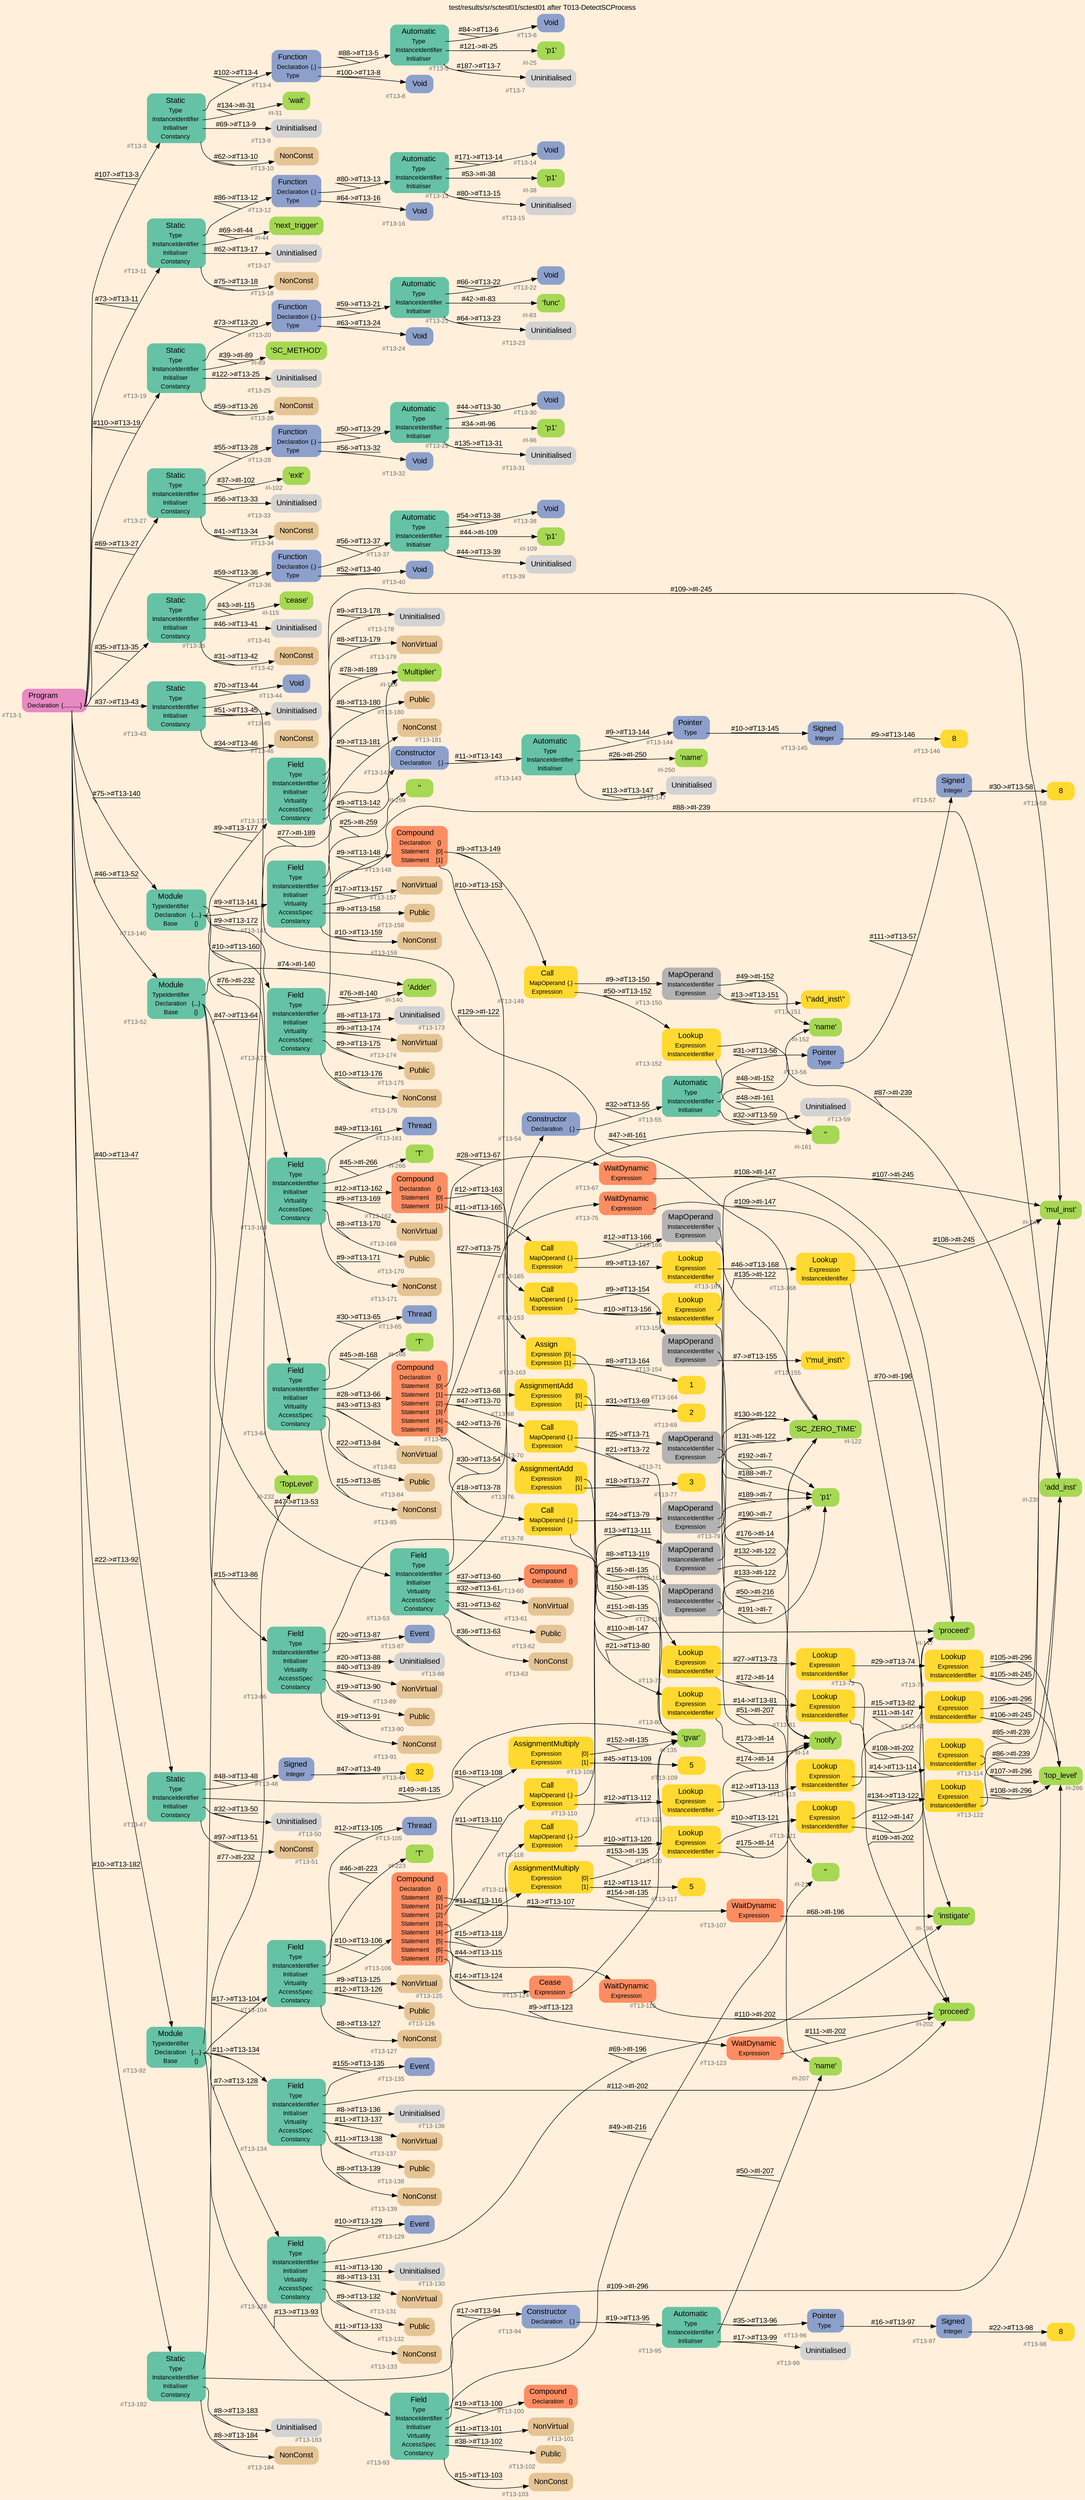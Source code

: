 digraph "test/results/sr/sctest01/sctest01 after T013-DetectSCProcess" {
label = "test/results/sr/sctest01/sctest01 after T013-DetectSCProcess"
labelloc = t
graph [
    rankdir = "LR"
    ranksep = 0.3
    bgcolor = antiquewhite1
    color = black
    fontcolor = black
    fontname = "Arial"
];
node [
    fontname = "Arial"
];
edge [
    fontname = "Arial"
];

// -------------------- node figure --------------------
// -------- block #T13-1 ----------
"#T13-1" [
    fillcolor = "/set28/4"
    xlabel = "#T13-1"
    fontsize = "12"
    fontcolor = grey40
    shape = "plaintext"
    label = <<TABLE BORDER="0" CELLBORDER="0" CELLSPACING="0">
     <TR><TD><FONT COLOR="black" POINT-SIZE="15">Program</FONT></TD></TR>
     <TR><TD><FONT COLOR="black" POINT-SIZE="12">Declaration</FONT></TD><TD PORT="port0"><FONT COLOR="black" POINT-SIZE="12">{...........}</FONT></TD></TR>
    </TABLE>>
    style = "rounded,filled"
];

// -------- block #T13-3 ----------
"#T13-3" [
    fillcolor = "/set28/1"
    xlabel = "#T13-3"
    fontsize = "12"
    fontcolor = grey40
    shape = "plaintext"
    label = <<TABLE BORDER="0" CELLBORDER="0" CELLSPACING="0">
     <TR><TD><FONT COLOR="black" POINT-SIZE="15">Static</FONT></TD></TR>
     <TR><TD><FONT COLOR="black" POINT-SIZE="12">Type</FONT></TD><TD PORT="port0"></TD></TR>
     <TR><TD><FONT COLOR="black" POINT-SIZE="12">InstanceIdentifier</FONT></TD><TD PORT="port1"></TD></TR>
     <TR><TD><FONT COLOR="black" POINT-SIZE="12">Initialiser</FONT></TD><TD PORT="port2"></TD></TR>
     <TR><TD><FONT COLOR="black" POINT-SIZE="12">Constancy</FONT></TD><TD PORT="port3"></TD></TR>
    </TABLE>>
    style = "rounded,filled"
];

// -------- block #T13-4 ----------
"#T13-4" [
    fillcolor = "/set28/3"
    xlabel = "#T13-4"
    fontsize = "12"
    fontcolor = grey40
    shape = "plaintext"
    label = <<TABLE BORDER="0" CELLBORDER="0" CELLSPACING="0">
     <TR><TD><FONT COLOR="black" POINT-SIZE="15">Function</FONT></TD></TR>
     <TR><TD><FONT COLOR="black" POINT-SIZE="12">Declaration</FONT></TD><TD PORT="port0"><FONT COLOR="black" POINT-SIZE="12">{.}</FONT></TD></TR>
     <TR><TD><FONT COLOR="black" POINT-SIZE="12">Type</FONT></TD><TD PORT="port1"></TD></TR>
    </TABLE>>
    style = "rounded,filled"
];

// -------- block #T13-5 ----------
"#T13-5" [
    fillcolor = "/set28/1"
    xlabel = "#T13-5"
    fontsize = "12"
    fontcolor = grey40
    shape = "plaintext"
    label = <<TABLE BORDER="0" CELLBORDER="0" CELLSPACING="0">
     <TR><TD><FONT COLOR="black" POINT-SIZE="15">Automatic</FONT></TD></TR>
     <TR><TD><FONT COLOR="black" POINT-SIZE="12">Type</FONT></TD><TD PORT="port0"></TD></TR>
     <TR><TD><FONT COLOR="black" POINT-SIZE="12">InstanceIdentifier</FONT></TD><TD PORT="port1"></TD></TR>
     <TR><TD><FONT COLOR="black" POINT-SIZE="12">Initialiser</FONT></TD><TD PORT="port2"></TD></TR>
    </TABLE>>
    style = "rounded,filled"
];

// -------- block #T13-6 ----------
"#T13-6" [
    fillcolor = "/set28/3"
    xlabel = "#T13-6"
    fontsize = "12"
    fontcolor = grey40
    shape = "plaintext"
    label = <<TABLE BORDER="0" CELLBORDER="0" CELLSPACING="0">
     <TR><TD><FONT COLOR="black" POINT-SIZE="15">Void</FONT></TD></TR>
    </TABLE>>
    style = "rounded,filled"
];

// -------- block #I-25 ----------
"#I-25" [
    fillcolor = "/set28/5"
    xlabel = "#I-25"
    fontsize = "12"
    fontcolor = grey40
    shape = "plaintext"
    label = <<TABLE BORDER="0" CELLBORDER="0" CELLSPACING="0">
     <TR><TD><FONT COLOR="black" POINT-SIZE="15">'p1'</FONT></TD></TR>
    </TABLE>>
    style = "rounded,filled"
];

// -------- block #T13-7 ----------
"#T13-7" [
    xlabel = "#T13-7"
    fontsize = "12"
    fontcolor = grey40
    shape = "plaintext"
    label = <<TABLE BORDER="0" CELLBORDER="0" CELLSPACING="0">
     <TR><TD><FONT COLOR="black" POINT-SIZE="15">Uninitialised</FONT></TD></TR>
    </TABLE>>
    style = "rounded,filled"
];

// -------- block #T13-8 ----------
"#T13-8" [
    fillcolor = "/set28/3"
    xlabel = "#T13-8"
    fontsize = "12"
    fontcolor = grey40
    shape = "plaintext"
    label = <<TABLE BORDER="0" CELLBORDER="0" CELLSPACING="0">
     <TR><TD><FONT COLOR="black" POINT-SIZE="15">Void</FONT></TD></TR>
    </TABLE>>
    style = "rounded,filled"
];

// -------- block #I-31 ----------
"#I-31" [
    fillcolor = "/set28/5"
    xlabel = "#I-31"
    fontsize = "12"
    fontcolor = grey40
    shape = "plaintext"
    label = <<TABLE BORDER="0" CELLBORDER="0" CELLSPACING="0">
     <TR><TD><FONT COLOR="black" POINT-SIZE="15">'wait'</FONT></TD></TR>
    </TABLE>>
    style = "rounded,filled"
];

// -------- block #T13-9 ----------
"#T13-9" [
    xlabel = "#T13-9"
    fontsize = "12"
    fontcolor = grey40
    shape = "plaintext"
    label = <<TABLE BORDER="0" CELLBORDER="0" CELLSPACING="0">
     <TR><TD><FONT COLOR="black" POINT-SIZE="15">Uninitialised</FONT></TD></TR>
    </TABLE>>
    style = "rounded,filled"
];

// -------- block #T13-10 ----------
"#T13-10" [
    fillcolor = "/set28/7"
    xlabel = "#T13-10"
    fontsize = "12"
    fontcolor = grey40
    shape = "plaintext"
    label = <<TABLE BORDER="0" CELLBORDER="0" CELLSPACING="0">
     <TR><TD><FONT COLOR="black" POINT-SIZE="15">NonConst</FONT></TD></TR>
    </TABLE>>
    style = "rounded,filled"
];

// -------- block #T13-11 ----------
"#T13-11" [
    fillcolor = "/set28/1"
    xlabel = "#T13-11"
    fontsize = "12"
    fontcolor = grey40
    shape = "plaintext"
    label = <<TABLE BORDER="0" CELLBORDER="0" CELLSPACING="0">
     <TR><TD><FONT COLOR="black" POINT-SIZE="15">Static</FONT></TD></TR>
     <TR><TD><FONT COLOR="black" POINT-SIZE="12">Type</FONT></TD><TD PORT="port0"></TD></TR>
     <TR><TD><FONT COLOR="black" POINT-SIZE="12">InstanceIdentifier</FONT></TD><TD PORT="port1"></TD></TR>
     <TR><TD><FONT COLOR="black" POINT-SIZE="12">Initialiser</FONT></TD><TD PORT="port2"></TD></TR>
     <TR><TD><FONT COLOR="black" POINT-SIZE="12">Constancy</FONT></TD><TD PORT="port3"></TD></TR>
    </TABLE>>
    style = "rounded,filled"
];

// -------- block #T13-12 ----------
"#T13-12" [
    fillcolor = "/set28/3"
    xlabel = "#T13-12"
    fontsize = "12"
    fontcolor = grey40
    shape = "plaintext"
    label = <<TABLE BORDER="0" CELLBORDER="0" CELLSPACING="0">
     <TR><TD><FONT COLOR="black" POINT-SIZE="15">Function</FONT></TD></TR>
     <TR><TD><FONT COLOR="black" POINT-SIZE="12">Declaration</FONT></TD><TD PORT="port0"><FONT COLOR="black" POINT-SIZE="12">{.}</FONT></TD></TR>
     <TR><TD><FONT COLOR="black" POINT-SIZE="12">Type</FONT></TD><TD PORT="port1"></TD></TR>
    </TABLE>>
    style = "rounded,filled"
];

// -------- block #T13-13 ----------
"#T13-13" [
    fillcolor = "/set28/1"
    xlabel = "#T13-13"
    fontsize = "12"
    fontcolor = grey40
    shape = "plaintext"
    label = <<TABLE BORDER="0" CELLBORDER="0" CELLSPACING="0">
     <TR><TD><FONT COLOR="black" POINT-SIZE="15">Automatic</FONT></TD></TR>
     <TR><TD><FONT COLOR="black" POINT-SIZE="12">Type</FONT></TD><TD PORT="port0"></TD></TR>
     <TR><TD><FONT COLOR="black" POINT-SIZE="12">InstanceIdentifier</FONT></TD><TD PORT="port1"></TD></TR>
     <TR><TD><FONT COLOR="black" POINT-SIZE="12">Initialiser</FONT></TD><TD PORT="port2"></TD></TR>
    </TABLE>>
    style = "rounded,filled"
];

// -------- block #T13-14 ----------
"#T13-14" [
    fillcolor = "/set28/3"
    xlabel = "#T13-14"
    fontsize = "12"
    fontcolor = grey40
    shape = "plaintext"
    label = <<TABLE BORDER="0" CELLBORDER="0" CELLSPACING="0">
     <TR><TD><FONT COLOR="black" POINT-SIZE="15">Void</FONT></TD></TR>
    </TABLE>>
    style = "rounded,filled"
];

// -------- block #I-38 ----------
"#I-38" [
    fillcolor = "/set28/5"
    xlabel = "#I-38"
    fontsize = "12"
    fontcolor = grey40
    shape = "plaintext"
    label = <<TABLE BORDER="0" CELLBORDER="0" CELLSPACING="0">
     <TR><TD><FONT COLOR="black" POINT-SIZE="15">'p1'</FONT></TD></TR>
    </TABLE>>
    style = "rounded,filled"
];

// -------- block #T13-15 ----------
"#T13-15" [
    xlabel = "#T13-15"
    fontsize = "12"
    fontcolor = grey40
    shape = "plaintext"
    label = <<TABLE BORDER="0" CELLBORDER="0" CELLSPACING="0">
     <TR><TD><FONT COLOR="black" POINT-SIZE="15">Uninitialised</FONT></TD></TR>
    </TABLE>>
    style = "rounded,filled"
];

// -------- block #T13-16 ----------
"#T13-16" [
    fillcolor = "/set28/3"
    xlabel = "#T13-16"
    fontsize = "12"
    fontcolor = grey40
    shape = "plaintext"
    label = <<TABLE BORDER="0" CELLBORDER="0" CELLSPACING="0">
     <TR><TD><FONT COLOR="black" POINT-SIZE="15">Void</FONT></TD></TR>
    </TABLE>>
    style = "rounded,filled"
];

// -------- block #I-44 ----------
"#I-44" [
    fillcolor = "/set28/5"
    xlabel = "#I-44"
    fontsize = "12"
    fontcolor = grey40
    shape = "plaintext"
    label = <<TABLE BORDER="0" CELLBORDER="0" CELLSPACING="0">
     <TR><TD><FONT COLOR="black" POINT-SIZE="15">'next_trigger'</FONT></TD></TR>
    </TABLE>>
    style = "rounded,filled"
];

// -------- block #T13-17 ----------
"#T13-17" [
    xlabel = "#T13-17"
    fontsize = "12"
    fontcolor = grey40
    shape = "plaintext"
    label = <<TABLE BORDER="0" CELLBORDER="0" CELLSPACING="0">
     <TR><TD><FONT COLOR="black" POINT-SIZE="15">Uninitialised</FONT></TD></TR>
    </TABLE>>
    style = "rounded,filled"
];

// -------- block #T13-18 ----------
"#T13-18" [
    fillcolor = "/set28/7"
    xlabel = "#T13-18"
    fontsize = "12"
    fontcolor = grey40
    shape = "plaintext"
    label = <<TABLE BORDER="0" CELLBORDER="0" CELLSPACING="0">
     <TR><TD><FONT COLOR="black" POINT-SIZE="15">NonConst</FONT></TD></TR>
    </TABLE>>
    style = "rounded,filled"
];

// -------- block #T13-19 ----------
"#T13-19" [
    fillcolor = "/set28/1"
    xlabel = "#T13-19"
    fontsize = "12"
    fontcolor = grey40
    shape = "plaintext"
    label = <<TABLE BORDER="0" CELLBORDER="0" CELLSPACING="0">
     <TR><TD><FONT COLOR="black" POINT-SIZE="15">Static</FONT></TD></TR>
     <TR><TD><FONT COLOR="black" POINT-SIZE="12">Type</FONT></TD><TD PORT="port0"></TD></TR>
     <TR><TD><FONT COLOR="black" POINT-SIZE="12">InstanceIdentifier</FONT></TD><TD PORT="port1"></TD></TR>
     <TR><TD><FONT COLOR="black" POINT-SIZE="12">Initialiser</FONT></TD><TD PORT="port2"></TD></TR>
     <TR><TD><FONT COLOR="black" POINT-SIZE="12">Constancy</FONT></TD><TD PORT="port3"></TD></TR>
    </TABLE>>
    style = "rounded,filled"
];

// -------- block #T13-20 ----------
"#T13-20" [
    fillcolor = "/set28/3"
    xlabel = "#T13-20"
    fontsize = "12"
    fontcolor = grey40
    shape = "plaintext"
    label = <<TABLE BORDER="0" CELLBORDER="0" CELLSPACING="0">
     <TR><TD><FONT COLOR="black" POINT-SIZE="15">Function</FONT></TD></TR>
     <TR><TD><FONT COLOR="black" POINT-SIZE="12">Declaration</FONT></TD><TD PORT="port0"><FONT COLOR="black" POINT-SIZE="12">{.}</FONT></TD></TR>
     <TR><TD><FONT COLOR="black" POINT-SIZE="12">Type</FONT></TD><TD PORT="port1"></TD></TR>
    </TABLE>>
    style = "rounded,filled"
];

// -------- block #T13-21 ----------
"#T13-21" [
    fillcolor = "/set28/1"
    xlabel = "#T13-21"
    fontsize = "12"
    fontcolor = grey40
    shape = "plaintext"
    label = <<TABLE BORDER="0" CELLBORDER="0" CELLSPACING="0">
     <TR><TD><FONT COLOR="black" POINT-SIZE="15">Automatic</FONT></TD></TR>
     <TR><TD><FONT COLOR="black" POINT-SIZE="12">Type</FONT></TD><TD PORT="port0"></TD></TR>
     <TR><TD><FONT COLOR="black" POINT-SIZE="12">InstanceIdentifier</FONT></TD><TD PORT="port1"></TD></TR>
     <TR><TD><FONT COLOR="black" POINT-SIZE="12">Initialiser</FONT></TD><TD PORT="port2"></TD></TR>
    </TABLE>>
    style = "rounded,filled"
];

// -------- block #T13-22 ----------
"#T13-22" [
    fillcolor = "/set28/3"
    xlabel = "#T13-22"
    fontsize = "12"
    fontcolor = grey40
    shape = "plaintext"
    label = <<TABLE BORDER="0" CELLBORDER="0" CELLSPACING="0">
     <TR><TD><FONT COLOR="black" POINT-SIZE="15">Void</FONT></TD></TR>
    </TABLE>>
    style = "rounded,filled"
];

// -------- block #I-83 ----------
"#I-83" [
    fillcolor = "/set28/5"
    xlabel = "#I-83"
    fontsize = "12"
    fontcolor = grey40
    shape = "plaintext"
    label = <<TABLE BORDER="0" CELLBORDER="0" CELLSPACING="0">
     <TR><TD><FONT COLOR="black" POINT-SIZE="15">'func'</FONT></TD></TR>
    </TABLE>>
    style = "rounded,filled"
];

// -------- block #T13-23 ----------
"#T13-23" [
    xlabel = "#T13-23"
    fontsize = "12"
    fontcolor = grey40
    shape = "plaintext"
    label = <<TABLE BORDER="0" CELLBORDER="0" CELLSPACING="0">
     <TR><TD><FONT COLOR="black" POINT-SIZE="15">Uninitialised</FONT></TD></TR>
    </TABLE>>
    style = "rounded,filled"
];

// -------- block #T13-24 ----------
"#T13-24" [
    fillcolor = "/set28/3"
    xlabel = "#T13-24"
    fontsize = "12"
    fontcolor = grey40
    shape = "plaintext"
    label = <<TABLE BORDER="0" CELLBORDER="0" CELLSPACING="0">
     <TR><TD><FONT COLOR="black" POINT-SIZE="15">Void</FONT></TD></TR>
    </TABLE>>
    style = "rounded,filled"
];

// -------- block #I-89 ----------
"#I-89" [
    fillcolor = "/set28/5"
    xlabel = "#I-89"
    fontsize = "12"
    fontcolor = grey40
    shape = "plaintext"
    label = <<TABLE BORDER="0" CELLBORDER="0" CELLSPACING="0">
     <TR><TD><FONT COLOR="black" POINT-SIZE="15">'SC_METHOD'</FONT></TD></TR>
    </TABLE>>
    style = "rounded,filled"
];

// -------- block #T13-25 ----------
"#T13-25" [
    xlabel = "#T13-25"
    fontsize = "12"
    fontcolor = grey40
    shape = "plaintext"
    label = <<TABLE BORDER="0" CELLBORDER="0" CELLSPACING="0">
     <TR><TD><FONT COLOR="black" POINT-SIZE="15">Uninitialised</FONT></TD></TR>
    </TABLE>>
    style = "rounded,filled"
];

// -------- block #T13-26 ----------
"#T13-26" [
    fillcolor = "/set28/7"
    xlabel = "#T13-26"
    fontsize = "12"
    fontcolor = grey40
    shape = "plaintext"
    label = <<TABLE BORDER="0" CELLBORDER="0" CELLSPACING="0">
     <TR><TD><FONT COLOR="black" POINT-SIZE="15">NonConst</FONT></TD></TR>
    </TABLE>>
    style = "rounded,filled"
];

// -------- block #T13-27 ----------
"#T13-27" [
    fillcolor = "/set28/1"
    xlabel = "#T13-27"
    fontsize = "12"
    fontcolor = grey40
    shape = "plaintext"
    label = <<TABLE BORDER="0" CELLBORDER="0" CELLSPACING="0">
     <TR><TD><FONT COLOR="black" POINT-SIZE="15">Static</FONT></TD></TR>
     <TR><TD><FONT COLOR="black" POINT-SIZE="12">Type</FONT></TD><TD PORT="port0"></TD></TR>
     <TR><TD><FONT COLOR="black" POINT-SIZE="12">InstanceIdentifier</FONT></TD><TD PORT="port1"></TD></TR>
     <TR><TD><FONT COLOR="black" POINT-SIZE="12">Initialiser</FONT></TD><TD PORT="port2"></TD></TR>
     <TR><TD><FONT COLOR="black" POINT-SIZE="12">Constancy</FONT></TD><TD PORT="port3"></TD></TR>
    </TABLE>>
    style = "rounded,filled"
];

// -------- block #T13-28 ----------
"#T13-28" [
    fillcolor = "/set28/3"
    xlabel = "#T13-28"
    fontsize = "12"
    fontcolor = grey40
    shape = "plaintext"
    label = <<TABLE BORDER="0" CELLBORDER="0" CELLSPACING="0">
     <TR><TD><FONT COLOR="black" POINT-SIZE="15">Function</FONT></TD></TR>
     <TR><TD><FONT COLOR="black" POINT-SIZE="12">Declaration</FONT></TD><TD PORT="port0"><FONT COLOR="black" POINT-SIZE="12">{.}</FONT></TD></TR>
     <TR><TD><FONT COLOR="black" POINT-SIZE="12">Type</FONT></TD><TD PORT="port1"></TD></TR>
    </TABLE>>
    style = "rounded,filled"
];

// -------- block #T13-29 ----------
"#T13-29" [
    fillcolor = "/set28/1"
    xlabel = "#T13-29"
    fontsize = "12"
    fontcolor = grey40
    shape = "plaintext"
    label = <<TABLE BORDER="0" CELLBORDER="0" CELLSPACING="0">
     <TR><TD><FONT COLOR="black" POINT-SIZE="15">Automatic</FONT></TD></TR>
     <TR><TD><FONT COLOR="black" POINT-SIZE="12">Type</FONT></TD><TD PORT="port0"></TD></TR>
     <TR><TD><FONT COLOR="black" POINT-SIZE="12">InstanceIdentifier</FONT></TD><TD PORT="port1"></TD></TR>
     <TR><TD><FONT COLOR="black" POINT-SIZE="12">Initialiser</FONT></TD><TD PORT="port2"></TD></TR>
    </TABLE>>
    style = "rounded,filled"
];

// -------- block #T13-30 ----------
"#T13-30" [
    fillcolor = "/set28/3"
    xlabel = "#T13-30"
    fontsize = "12"
    fontcolor = grey40
    shape = "plaintext"
    label = <<TABLE BORDER="0" CELLBORDER="0" CELLSPACING="0">
     <TR><TD><FONT COLOR="black" POINT-SIZE="15">Void</FONT></TD></TR>
    </TABLE>>
    style = "rounded,filled"
];

// -------- block #I-96 ----------
"#I-96" [
    fillcolor = "/set28/5"
    xlabel = "#I-96"
    fontsize = "12"
    fontcolor = grey40
    shape = "plaintext"
    label = <<TABLE BORDER="0" CELLBORDER="0" CELLSPACING="0">
     <TR><TD><FONT COLOR="black" POINT-SIZE="15">'p1'</FONT></TD></TR>
    </TABLE>>
    style = "rounded,filled"
];

// -------- block #T13-31 ----------
"#T13-31" [
    xlabel = "#T13-31"
    fontsize = "12"
    fontcolor = grey40
    shape = "plaintext"
    label = <<TABLE BORDER="0" CELLBORDER="0" CELLSPACING="0">
     <TR><TD><FONT COLOR="black" POINT-SIZE="15">Uninitialised</FONT></TD></TR>
    </TABLE>>
    style = "rounded,filled"
];

// -------- block #T13-32 ----------
"#T13-32" [
    fillcolor = "/set28/3"
    xlabel = "#T13-32"
    fontsize = "12"
    fontcolor = grey40
    shape = "plaintext"
    label = <<TABLE BORDER="0" CELLBORDER="0" CELLSPACING="0">
     <TR><TD><FONT COLOR="black" POINT-SIZE="15">Void</FONT></TD></TR>
    </TABLE>>
    style = "rounded,filled"
];

// -------- block #I-102 ----------
"#I-102" [
    fillcolor = "/set28/5"
    xlabel = "#I-102"
    fontsize = "12"
    fontcolor = grey40
    shape = "plaintext"
    label = <<TABLE BORDER="0" CELLBORDER="0" CELLSPACING="0">
     <TR><TD><FONT COLOR="black" POINT-SIZE="15">'exit'</FONT></TD></TR>
    </TABLE>>
    style = "rounded,filled"
];

// -------- block #T13-33 ----------
"#T13-33" [
    xlabel = "#T13-33"
    fontsize = "12"
    fontcolor = grey40
    shape = "plaintext"
    label = <<TABLE BORDER="0" CELLBORDER="0" CELLSPACING="0">
     <TR><TD><FONT COLOR="black" POINT-SIZE="15">Uninitialised</FONT></TD></TR>
    </TABLE>>
    style = "rounded,filled"
];

// -------- block #T13-34 ----------
"#T13-34" [
    fillcolor = "/set28/7"
    xlabel = "#T13-34"
    fontsize = "12"
    fontcolor = grey40
    shape = "plaintext"
    label = <<TABLE BORDER="0" CELLBORDER="0" CELLSPACING="0">
     <TR><TD><FONT COLOR="black" POINT-SIZE="15">NonConst</FONT></TD></TR>
    </TABLE>>
    style = "rounded,filled"
];

// -------- block #T13-35 ----------
"#T13-35" [
    fillcolor = "/set28/1"
    xlabel = "#T13-35"
    fontsize = "12"
    fontcolor = grey40
    shape = "plaintext"
    label = <<TABLE BORDER="0" CELLBORDER="0" CELLSPACING="0">
     <TR><TD><FONT COLOR="black" POINT-SIZE="15">Static</FONT></TD></TR>
     <TR><TD><FONT COLOR="black" POINT-SIZE="12">Type</FONT></TD><TD PORT="port0"></TD></TR>
     <TR><TD><FONT COLOR="black" POINT-SIZE="12">InstanceIdentifier</FONT></TD><TD PORT="port1"></TD></TR>
     <TR><TD><FONT COLOR="black" POINT-SIZE="12">Initialiser</FONT></TD><TD PORT="port2"></TD></TR>
     <TR><TD><FONT COLOR="black" POINT-SIZE="12">Constancy</FONT></TD><TD PORT="port3"></TD></TR>
    </TABLE>>
    style = "rounded,filled"
];

// -------- block #T13-36 ----------
"#T13-36" [
    fillcolor = "/set28/3"
    xlabel = "#T13-36"
    fontsize = "12"
    fontcolor = grey40
    shape = "plaintext"
    label = <<TABLE BORDER="0" CELLBORDER="0" CELLSPACING="0">
     <TR><TD><FONT COLOR="black" POINT-SIZE="15">Function</FONT></TD></TR>
     <TR><TD><FONT COLOR="black" POINT-SIZE="12">Declaration</FONT></TD><TD PORT="port0"><FONT COLOR="black" POINT-SIZE="12">{.}</FONT></TD></TR>
     <TR><TD><FONT COLOR="black" POINT-SIZE="12">Type</FONT></TD><TD PORT="port1"></TD></TR>
    </TABLE>>
    style = "rounded,filled"
];

// -------- block #T13-37 ----------
"#T13-37" [
    fillcolor = "/set28/1"
    xlabel = "#T13-37"
    fontsize = "12"
    fontcolor = grey40
    shape = "plaintext"
    label = <<TABLE BORDER="0" CELLBORDER="0" CELLSPACING="0">
     <TR><TD><FONT COLOR="black" POINT-SIZE="15">Automatic</FONT></TD></TR>
     <TR><TD><FONT COLOR="black" POINT-SIZE="12">Type</FONT></TD><TD PORT="port0"></TD></TR>
     <TR><TD><FONT COLOR="black" POINT-SIZE="12">InstanceIdentifier</FONT></TD><TD PORT="port1"></TD></TR>
     <TR><TD><FONT COLOR="black" POINT-SIZE="12">Initialiser</FONT></TD><TD PORT="port2"></TD></TR>
    </TABLE>>
    style = "rounded,filled"
];

// -------- block #T13-38 ----------
"#T13-38" [
    fillcolor = "/set28/3"
    xlabel = "#T13-38"
    fontsize = "12"
    fontcolor = grey40
    shape = "plaintext"
    label = <<TABLE BORDER="0" CELLBORDER="0" CELLSPACING="0">
     <TR><TD><FONT COLOR="black" POINT-SIZE="15">Void</FONT></TD></TR>
    </TABLE>>
    style = "rounded,filled"
];

// -------- block #I-109 ----------
"#I-109" [
    fillcolor = "/set28/5"
    xlabel = "#I-109"
    fontsize = "12"
    fontcolor = grey40
    shape = "plaintext"
    label = <<TABLE BORDER="0" CELLBORDER="0" CELLSPACING="0">
     <TR><TD><FONT COLOR="black" POINT-SIZE="15">'p1'</FONT></TD></TR>
    </TABLE>>
    style = "rounded,filled"
];

// -------- block #T13-39 ----------
"#T13-39" [
    xlabel = "#T13-39"
    fontsize = "12"
    fontcolor = grey40
    shape = "plaintext"
    label = <<TABLE BORDER="0" CELLBORDER="0" CELLSPACING="0">
     <TR><TD><FONT COLOR="black" POINT-SIZE="15">Uninitialised</FONT></TD></TR>
    </TABLE>>
    style = "rounded,filled"
];

// -------- block #T13-40 ----------
"#T13-40" [
    fillcolor = "/set28/3"
    xlabel = "#T13-40"
    fontsize = "12"
    fontcolor = grey40
    shape = "plaintext"
    label = <<TABLE BORDER="0" CELLBORDER="0" CELLSPACING="0">
     <TR><TD><FONT COLOR="black" POINT-SIZE="15">Void</FONT></TD></TR>
    </TABLE>>
    style = "rounded,filled"
];

// -------- block #I-115 ----------
"#I-115" [
    fillcolor = "/set28/5"
    xlabel = "#I-115"
    fontsize = "12"
    fontcolor = grey40
    shape = "plaintext"
    label = <<TABLE BORDER="0" CELLBORDER="0" CELLSPACING="0">
     <TR><TD><FONT COLOR="black" POINT-SIZE="15">'cease'</FONT></TD></TR>
    </TABLE>>
    style = "rounded,filled"
];

// -------- block #T13-41 ----------
"#T13-41" [
    xlabel = "#T13-41"
    fontsize = "12"
    fontcolor = grey40
    shape = "plaintext"
    label = <<TABLE BORDER="0" CELLBORDER="0" CELLSPACING="0">
     <TR><TD><FONT COLOR="black" POINT-SIZE="15">Uninitialised</FONT></TD></TR>
    </TABLE>>
    style = "rounded,filled"
];

// -------- block #T13-42 ----------
"#T13-42" [
    fillcolor = "/set28/7"
    xlabel = "#T13-42"
    fontsize = "12"
    fontcolor = grey40
    shape = "plaintext"
    label = <<TABLE BORDER="0" CELLBORDER="0" CELLSPACING="0">
     <TR><TD><FONT COLOR="black" POINT-SIZE="15">NonConst</FONT></TD></TR>
    </TABLE>>
    style = "rounded,filled"
];

// -------- block #T13-43 ----------
"#T13-43" [
    fillcolor = "/set28/1"
    xlabel = "#T13-43"
    fontsize = "12"
    fontcolor = grey40
    shape = "plaintext"
    label = <<TABLE BORDER="0" CELLBORDER="0" CELLSPACING="0">
     <TR><TD><FONT COLOR="black" POINT-SIZE="15">Static</FONT></TD></TR>
     <TR><TD><FONT COLOR="black" POINT-SIZE="12">Type</FONT></TD><TD PORT="port0"></TD></TR>
     <TR><TD><FONT COLOR="black" POINT-SIZE="12">InstanceIdentifier</FONT></TD><TD PORT="port1"></TD></TR>
     <TR><TD><FONT COLOR="black" POINT-SIZE="12">Initialiser</FONT></TD><TD PORT="port2"></TD></TR>
     <TR><TD><FONT COLOR="black" POINT-SIZE="12">Constancy</FONT></TD><TD PORT="port3"></TD></TR>
    </TABLE>>
    style = "rounded,filled"
];

// -------- block #T13-44 ----------
"#T13-44" [
    fillcolor = "/set28/3"
    xlabel = "#T13-44"
    fontsize = "12"
    fontcolor = grey40
    shape = "plaintext"
    label = <<TABLE BORDER="0" CELLBORDER="0" CELLSPACING="0">
     <TR><TD><FONT COLOR="black" POINT-SIZE="15">Void</FONT></TD></TR>
    </TABLE>>
    style = "rounded,filled"
];

// -------- block #I-122 ----------
"#I-122" [
    fillcolor = "/set28/5"
    xlabel = "#I-122"
    fontsize = "12"
    fontcolor = grey40
    shape = "plaintext"
    label = <<TABLE BORDER="0" CELLBORDER="0" CELLSPACING="0">
     <TR><TD><FONT COLOR="black" POINT-SIZE="15">'SC_ZERO_TIME'</FONT></TD></TR>
    </TABLE>>
    style = "rounded,filled"
];

// -------- block #T13-45 ----------
"#T13-45" [
    xlabel = "#T13-45"
    fontsize = "12"
    fontcolor = grey40
    shape = "plaintext"
    label = <<TABLE BORDER="0" CELLBORDER="0" CELLSPACING="0">
     <TR><TD><FONT COLOR="black" POINT-SIZE="15">Uninitialised</FONT></TD></TR>
    </TABLE>>
    style = "rounded,filled"
];

// -------- block #T13-46 ----------
"#T13-46" [
    fillcolor = "/set28/7"
    xlabel = "#T13-46"
    fontsize = "12"
    fontcolor = grey40
    shape = "plaintext"
    label = <<TABLE BORDER="0" CELLBORDER="0" CELLSPACING="0">
     <TR><TD><FONT COLOR="black" POINT-SIZE="15">NonConst</FONT></TD></TR>
    </TABLE>>
    style = "rounded,filled"
];

// -------- block #T13-47 ----------
"#T13-47" [
    fillcolor = "/set28/1"
    xlabel = "#T13-47"
    fontsize = "12"
    fontcolor = grey40
    shape = "plaintext"
    label = <<TABLE BORDER="0" CELLBORDER="0" CELLSPACING="0">
     <TR><TD><FONT COLOR="black" POINT-SIZE="15">Static</FONT></TD></TR>
     <TR><TD><FONT COLOR="black" POINT-SIZE="12">Type</FONT></TD><TD PORT="port0"></TD></TR>
     <TR><TD><FONT COLOR="black" POINT-SIZE="12">InstanceIdentifier</FONT></TD><TD PORT="port1"></TD></TR>
     <TR><TD><FONT COLOR="black" POINT-SIZE="12">Initialiser</FONT></TD><TD PORT="port2"></TD></TR>
     <TR><TD><FONT COLOR="black" POINT-SIZE="12">Constancy</FONT></TD><TD PORT="port3"></TD></TR>
    </TABLE>>
    style = "rounded,filled"
];

// -------- block #T13-48 ----------
"#T13-48" [
    fillcolor = "/set28/3"
    xlabel = "#T13-48"
    fontsize = "12"
    fontcolor = grey40
    shape = "plaintext"
    label = <<TABLE BORDER="0" CELLBORDER="0" CELLSPACING="0">
     <TR><TD><FONT COLOR="black" POINT-SIZE="15">Signed</FONT></TD></TR>
     <TR><TD><FONT COLOR="black" POINT-SIZE="12">Integer</FONT></TD><TD PORT="port0"></TD></TR>
    </TABLE>>
    style = "rounded,filled"
];

// -------- block #T13-49 ----------
"#T13-49" [
    fillcolor = "/set28/6"
    xlabel = "#T13-49"
    fontsize = "12"
    fontcolor = grey40
    shape = "plaintext"
    label = <<TABLE BORDER="0" CELLBORDER="0" CELLSPACING="0">
     <TR><TD><FONT COLOR="black" POINT-SIZE="15">32</FONT></TD></TR>
    </TABLE>>
    style = "rounded,filled"
];

// -------- block #I-135 ----------
"#I-135" [
    fillcolor = "/set28/5"
    xlabel = "#I-135"
    fontsize = "12"
    fontcolor = grey40
    shape = "plaintext"
    label = <<TABLE BORDER="0" CELLBORDER="0" CELLSPACING="0">
     <TR><TD><FONT COLOR="black" POINT-SIZE="15">'gvar'</FONT></TD></TR>
    </TABLE>>
    style = "rounded,filled"
];

// -------- block #T13-50 ----------
"#T13-50" [
    xlabel = "#T13-50"
    fontsize = "12"
    fontcolor = grey40
    shape = "plaintext"
    label = <<TABLE BORDER="0" CELLBORDER="0" CELLSPACING="0">
     <TR><TD><FONT COLOR="black" POINT-SIZE="15">Uninitialised</FONT></TD></TR>
    </TABLE>>
    style = "rounded,filled"
];

// -------- block #T13-51 ----------
"#T13-51" [
    fillcolor = "/set28/7"
    xlabel = "#T13-51"
    fontsize = "12"
    fontcolor = grey40
    shape = "plaintext"
    label = <<TABLE BORDER="0" CELLBORDER="0" CELLSPACING="0">
     <TR><TD><FONT COLOR="black" POINT-SIZE="15">NonConst</FONT></TD></TR>
    </TABLE>>
    style = "rounded,filled"
];

// -------- block #T13-52 ----------
"#T13-52" [
    fillcolor = "/set28/1"
    xlabel = "#T13-52"
    fontsize = "12"
    fontcolor = grey40
    shape = "plaintext"
    label = <<TABLE BORDER="0" CELLBORDER="0" CELLSPACING="0">
     <TR><TD><FONT COLOR="black" POINT-SIZE="15">Module</FONT></TD></TR>
     <TR><TD><FONT COLOR="black" POINT-SIZE="12">TypeIdentifier</FONT></TD><TD PORT="port0"></TD></TR>
     <TR><TD><FONT COLOR="black" POINT-SIZE="12">Declaration</FONT></TD><TD PORT="port1"><FONT COLOR="black" POINT-SIZE="12">{...}</FONT></TD></TR>
     <TR><TD><FONT COLOR="black" POINT-SIZE="12">Base</FONT></TD><TD PORT="port2"><FONT COLOR="black" POINT-SIZE="12">{}</FONT></TD></TR>
    </TABLE>>
    style = "rounded,filled"
];

// -------- block #I-140 ----------
"#I-140" [
    fillcolor = "/set28/5"
    xlabel = "#I-140"
    fontsize = "12"
    fontcolor = grey40
    shape = "plaintext"
    label = <<TABLE BORDER="0" CELLBORDER="0" CELLSPACING="0">
     <TR><TD><FONT COLOR="black" POINT-SIZE="15">'Adder'</FONT></TD></TR>
    </TABLE>>
    style = "rounded,filled"
];

// -------- block #T13-53 ----------
"#T13-53" [
    fillcolor = "/set28/1"
    xlabel = "#T13-53"
    fontsize = "12"
    fontcolor = grey40
    shape = "plaintext"
    label = <<TABLE BORDER="0" CELLBORDER="0" CELLSPACING="0">
     <TR><TD><FONT COLOR="black" POINT-SIZE="15">Field</FONT></TD></TR>
     <TR><TD><FONT COLOR="black" POINT-SIZE="12">Type</FONT></TD><TD PORT="port0"></TD></TR>
     <TR><TD><FONT COLOR="black" POINT-SIZE="12">InstanceIdentifier</FONT></TD><TD PORT="port1"></TD></TR>
     <TR><TD><FONT COLOR="black" POINT-SIZE="12">Initialiser</FONT></TD><TD PORT="port2"></TD></TR>
     <TR><TD><FONT COLOR="black" POINT-SIZE="12">Virtuality</FONT></TD><TD PORT="port3"></TD></TR>
     <TR><TD><FONT COLOR="black" POINT-SIZE="12">AccessSpec</FONT></TD><TD PORT="port4"></TD></TR>
     <TR><TD><FONT COLOR="black" POINT-SIZE="12">Constancy</FONT></TD><TD PORT="port5"></TD></TR>
    </TABLE>>
    style = "rounded,filled"
];

// -------- block #T13-54 ----------
"#T13-54" [
    fillcolor = "/set28/3"
    xlabel = "#T13-54"
    fontsize = "12"
    fontcolor = grey40
    shape = "plaintext"
    label = <<TABLE BORDER="0" CELLBORDER="0" CELLSPACING="0">
     <TR><TD><FONT COLOR="black" POINT-SIZE="15">Constructor</FONT></TD></TR>
     <TR><TD><FONT COLOR="black" POINT-SIZE="12">Declaration</FONT></TD><TD PORT="port0"><FONT COLOR="black" POINT-SIZE="12">{.}</FONT></TD></TR>
    </TABLE>>
    style = "rounded,filled"
];

// -------- block #T13-55 ----------
"#T13-55" [
    fillcolor = "/set28/1"
    xlabel = "#T13-55"
    fontsize = "12"
    fontcolor = grey40
    shape = "plaintext"
    label = <<TABLE BORDER="0" CELLBORDER="0" CELLSPACING="0">
     <TR><TD><FONT COLOR="black" POINT-SIZE="15">Automatic</FONT></TD></TR>
     <TR><TD><FONT COLOR="black" POINT-SIZE="12">Type</FONT></TD><TD PORT="port0"></TD></TR>
     <TR><TD><FONT COLOR="black" POINT-SIZE="12">InstanceIdentifier</FONT></TD><TD PORT="port1"></TD></TR>
     <TR><TD><FONT COLOR="black" POINT-SIZE="12">Initialiser</FONT></TD><TD PORT="port2"></TD></TR>
    </TABLE>>
    style = "rounded,filled"
];

// -------- block #T13-56 ----------
"#T13-56" [
    fillcolor = "/set28/3"
    xlabel = "#T13-56"
    fontsize = "12"
    fontcolor = grey40
    shape = "plaintext"
    label = <<TABLE BORDER="0" CELLBORDER="0" CELLSPACING="0">
     <TR><TD><FONT COLOR="black" POINT-SIZE="15">Pointer</FONT></TD></TR>
     <TR><TD><FONT COLOR="black" POINT-SIZE="12">Type</FONT></TD><TD PORT="port0"></TD></TR>
    </TABLE>>
    style = "rounded,filled"
];

// -------- block #T13-57 ----------
"#T13-57" [
    fillcolor = "/set28/3"
    xlabel = "#T13-57"
    fontsize = "12"
    fontcolor = grey40
    shape = "plaintext"
    label = <<TABLE BORDER="0" CELLBORDER="0" CELLSPACING="0">
     <TR><TD><FONT COLOR="black" POINT-SIZE="15">Signed</FONT></TD></TR>
     <TR><TD><FONT COLOR="black" POINT-SIZE="12">Integer</FONT></TD><TD PORT="port0"></TD></TR>
    </TABLE>>
    style = "rounded,filled"
];

// -------- block #T13-58 ----------
"#T13-58" [
    fillcolor = "/set28/6"
    xlabel = "#T13-58"
    fontsize = "12"
    fontcolor = grey40
    shape = "plaintext"
    label = <<TABLE BORDER="0" CELLBORDER="0" CELLSPACING="0">
     <TR><TD><FONT COLOR="black" POINT-SIZE="15">8</FONT></TD></TR>
    </TABLE>>
    style = "rounded,filled"
];

// -------- block #I-152 ----------
"#I-152" [
    fillcolor = "/set28/5"
    xlabel = "#I-152"
    fontsize = "12"
    fontcolor = grey40
    shape = "plaintext"
    label = <<TABLE BORDER="0" CELLBORDER="0" CELLSPACING="0">
     <TR><TD><FONT COLOR="black" POINT-SIZE="15">'name'</FONT></TD></TR>
    </TABLE>>
    style = "rounded,filled"
];

// -------- block #T13-59 ----------
"#T13-59" [
    xlabel = "#T13-59"
    fontsize = "12"
    fontcolor = grey40
    shape = "plaintext"
    label = <<TABLE BORDER="0" CELLBORDER="0" CELLSPACING="0">
     <TR><TD><FONT COLOR="black" POINT-SIZE="15">Uninitialised</FONT></TD></TR>
    </TABLE>>
    style = "rounded,filled"
];

// -------- block #I-161 ----------
"#I-161" [
    fillcolor = "/set28/5"
    xlabel = "#I-161"
    fontsize = "12"
    fontcolor = grey40
    shape = "plaintext"
    label = <<TABLE BORDER="0" CELLBORDER="0" CELLSPACING="0">
     <TR><TD><FONT COLOR="black" POINT-SIZE="15">''</FONT></TD></TR>
    </TABLE>>
    style = "rounded,filled"
];

// -------- block #T13-60 ----------
"#T13-60" [
    fillcolor = "/set28/2"
    xlabel = "#T13-60"
    fontsize = "12"
    fontcolor = grey40
    shape = "plaintext"
    label = <<TABLE BORDER="0" CELLBORDER="0" CELLSPACING="0">
     <TR><TD><FONT COLOR="black" POINT-SIZE="15">Compound</FONT></TD></TR>
     <TR><TD><FONT COLOR="black" POINT-SIZE="12">Declaration</FONT></TD><TD PORT="port0"><FONT COLOR="black" POINT-SIZE="12">{}</FONT></TD></TR>
    </TABLE>>
    style = "rounded,filled"
];

// -------- block #T13-61 ----------
"#T13-61" [
    fillcolor = "/set28/7"
    xlabel = "#T13-61"
    fontsize = "12"
    fontcolor = grey40
    shape = "plaintext"
    label = <<TABLE BORDER="0" CELLBORDER="0" CELLSPACING="0">
     <TR><TD><FONT COLOR="black" POINT-SIZE="15">NonVirtual</FONT></TD></TR>
    </TABLE>>
    style = "rounded,filled"
];

// -------- block #T13-62 ----------
"#T13-62" [
    fillcolor = "/set28/7"
    xlabel = "#T13-62"
    fontsize = "12"
    fontcolor = grey40
    shape = "plaintext"
    label = <<TABLE BORDER="0" CELLBORDER="0" CELLSPACING="0">
     <TR><TD><FONT COLOR="black" POINT-SIZE="15">Public</FONT></TD></TR>
    </TABLE>>
    style = "rounded,filled"
];

// -------- block #T13-63 ----------
"#T13-63" [
    fillcolor = "/set28/7"
    xlabel = "#T13-63"
    fontsize = "12"
    fontcolor = grey40
    shape = "plaintext"
    label = <<TABLE BORDER="0" CELLBORDER="0" CELLSPACING="0">
     <TR><TD><FONT COLOR="black" POINT-SIZE="15">NonConst</FONT></TD></TR>
    </TABLE>>
    style = "rounded,filled"
];

// -------- block #T13-64 ----------
"#T13-64" [
    fillcolor = "/set28/1"
    xlabel = "#T13-64"
    fontsize = "12"
    fontcolor = grey40
    shape = "plaintext"
    label = <<TABLE BORDER="0" CELLBORDER="0" CELLSPACING="0">
     <TR><TD><FONT COLOR="black" POINT-SIZE="15">Field</FONT></TD></TR>
     <TR><TD><FONT COLOR="black" POINT-SIZE="12">Type</FONT></TD><TD PORT="port0"></TD></TR>
     <TR><TD><FONT COLOR="black" POINT-SIZE="12">InstanceIdentifier</FONT></TD><TD PORT="port1"></TD></TR>
     <TR><TD><FONT COLOR="black" POINT-SIZE="12">Initialiser</FONT></TD><TD PORT="port2"></TD></TR>
     <TR><TD><FONT COLOR="black" POINT-SIZE="12">Virtuality</FONT></TD><TD PORT="port3"></TD></TR>
     <TR><TD><FONT COLOR="black" POINT-SIZE="12">AccessSpec</FONT></TD><TD PORT="port4"></TD></TR>
     <TR><TD><FONT COLOR="black" POINT-SIZE="12">Constancy</FONT></TD><TD PORT="port5"></TD></TR>
    </TABLE>>
    style = "rounded,filled"
];

// -------- block #T13-65 ----------
"#T13-65" [
    fillcolor = "/set28/3"
    xlabel = "#T13-65"
    fontsize = "12"
    fontcolor = grey40
    shape = "plaintext"
    label = <<TABLE BORDER="0" CELLBORDER="0" CELLSPACING="0">
     <TR><TD><FONT COLOR="black" POINT-SIZE="15">Thread</FONT></TD></TR>
    </TABLE>>
    style = "rounded,filled"
];

// -------- block #I-168 ----------
"#I-168" [
    fillcolor = "/set28/5"
    xlabel = "#I-168"
    fontsize = "12"
    fontcolor = grey40
    shape = "plaintext"
    label = <<TABLE BORDER="0" CELLBORDER="0" CELLSPACING="0">
     <TR><TD><FONT COLOR="black" POINT-SIZE="15">'T'</FONT></TD></TR>
    </TABLE>>
    style = "rounded,filled"
];

// -------- block #T13-66 ----------
"#T13-66" [
    fillcolor = "/set28/2"
    xlabel = "#T13-66"
    fontsize = "12"
    fontcolor = grey40
    shape = "plaintext"
    label = <<TABLE BORDER="0" CELLBORDER="0" CELLSPACING="0">
     <TR><TD><FONT COLOR="black" POINT-SIZE="15">Compound</FONT></TD></TR>
     <TR><TD><FONT COLOR="black" POINT-SIZE="12">Declaration</FONT></TD><TD PORT="port0"><FONT COLOR="black" POINT-SIZE="12">{}</FONT></TD></TR>
     <TR><TD><FONT COLOR="black" POINT-SIZE="12">Statement</FONT></TD><TD PORT="port1"><FONT COLOR="black" POINT-SIZE="12">[0]</FONT></TD></TR>
     <TR><TD><FONT COLOR="black" POINT-SIZE="12">Statement</FONT></TD><TD PORT="port2"><FONT COLOR="black" POINT-SIZE="12">[1]</FONT></TD></TR>
     <TR><TD><FONT COLOR="black" POINT-SIZE="12">Statement</FONT></TD><TD PORT="port3"><FONT COLOR="black" POINT-SIZE="12">[2]</FONT></TD></TR>
     <TR><TD><FONT COLOR="black" POINT-SIZE="12">Statement</FONT></TD><TD PORT="port4"><FONT COLOR="black" POINT-SIZE="12">[3]</FONT></TD></TR>
     <TR><TD><FONT COLOR="black" POINT-SIZE="12">Statement</FONT></TD><TD PORT="port5"><FONT COLOR="black" POINT-SIZE="12">[4]</FONT></TD></TR>
     <TR><TD><FONT COLOR="black" POINT-SIZE="12">Statement</FONT></TD><TD PORT="port6"><FONT COLOR="black" POINT-SIZE="12">[5]</FONT></TD></TR>
    </TABLE>>
    style = "rounded,filled"
];

// -------- block #T13-67 ----------
"#T13-67" [
    fillcolor = "/set28/2"
    xlabel = "#T13-67"
    fontsize = "12"
    fontcolor = grey40
    shape = "plaintext"
    label = <<TABLE BORDER="0" CELLBORDER="0" CELLSPACING="0">
     <TR><TD><FONT COLOR="black" POINT-SIZE="15">WaitDynamic</FONT></TD></TR>
     <TR><TD><FONT COLOR="black" POINT-SIZE="12">Expression</FONT></TD><TD PORT="port0"></TD></TR>
    </TABLE>>
    style = "rounded,filled"
];

// -------- block #I-147 ----------
"#I-147" [
    fillcolor = "/set28/5"
    xlabel = "#I-147"
    fontsize = "12"
    fontcolor = grey40
    shape = "plaintext"
    label = <<TABLE BORDER="0" CELLBORDER="0" CELLSPACING="0">
     <TR><TD><FONT COLOR="black" POINT-SIZE="15">'proceed'</FONT></TD></TR>
    </TABLE>>
    style = "rounded,filled"
];

// -------- block #T13-68 ----------
"#T13-68" [
    fillcolor = "/set28/6"
    xlabel = "#T13-68"
    fontsize = "12"
    fontcolor = grey40
    shape = "plaintext"
    label = <<TABLE BORDER="0" CELLBORDER="0" CELLSPACING="0">
     <TR><TD><FONT COLOR="black" POINT-SIZE="15">AssignmentAdd</FONT></TD></TR>
     <TR><TD><FONT COLOR="black" POINT-SIZE="12">Expression</FONT></TD><TD PORT="port0"><FONT COLOR="black" POINT-SIZE="12">[0]</FONT></TD></TR>
     <TR><TD><FONT COLOR="black" POINT-SIZE="12">Expression</FONT></TD><TD PORT="port1"><FONT COLOR="black" POINT-SIZE="12">[1]</FONT></TD></TR>
    </TABLE>>
    style = "rounded,filled"
];

// -------- block #T13-69 ----------
"#T13-69" [
    fillcolor = "/set28/6"
    xlabel = "#T13-69"
    fontsize = "12"
    fontcolor = grey40
    shape = "plaintext"
    label = <<TABLE BORDER="0" CELLBORDER="0" CELLSPACING="0">
     <TR><TD><FONT COLOR="black" POINT-SIZE="15">2</FONT></TD></TR>
    </TABLE>>
    style = "rounded,filled"
];

// -------- block #T13-70 ----------
"#T13-70" [
    fillcolor = "/set28/6"
    xlabel = "#T13-70"
    fontsize = "12"
    fontcolor = grey40
    shape = "plaintext"
    label = <<TABLE BORDER="0" CELLBORDER="0" CELLSPACING="0">
     <TR><TD><FONT COLOR="black" POINT-SIZE="15">Call</FONT></TD></TR>
     <TR><TD><FONT COLOR="black" POINT-SIZE="12">MapOperand</FONT></TD><TD PORT="port0"><FONT COLOR="black" POINT-SIZE="12">{.}</FONT></TD></TR>
     <TR><TD><FONT COLOR="black" POINT-SIZE="12">Expression</FONT></TD><TD PORT="port1"></TD></TR>
    </TABLE>>
    style = "rounded,filled"
];

// -------- block #T13-71 ----------
"#T13-71" [
    fillcolor = "/set28/8"
    xlabel = "#T13-71"
    fontsize = "12"
    fontcolor = grey40
    shape = "plaintext"
    label = <<TABLE BORDER="0" CELLBORDER="0" CELLSPACING="0">
     <TR><TD><FONT COLOR="black" POINT-SIZE="15">MapOperand</FONT></TD></TR>
     <TR><TD><FONT COLOR="black" POINT-SIZE="12">InstanceIdentifier</FONT></TD><TD PORT="port0"></TD></TR>
     <TR><TD><FONT COLOR="black" POINT-SIZE="12">Expression</FONT></TD><TD PORT="port1"></TD></TR>
    </TABLE>>
    style = "rounded,filled"
];

// -------- block #I-7 ----------
"#I-7" [
    fillcolor = "/set28/5"
    xlabel = "#I-7"
    fontsize = "12"
    fontcolor = grey40
    shape = "plaintext"
    label = <<TABLE BORDER="0" CELLBORDER="0" CELLSPACING="0">
     <TR><TD><FONT COLOR="black" POINT-SIZE="15">'p1'</FONT></TD></TR>
    </TABLE>>
    style = "rounded,filled"
];

// -------- block #T13-72 ----------
"#T13-72" [
    fillcolor = "/set28/6"
    xlabel = "#T13-72"
    fontsize = "12"
    fontcolor = grey40
    shape = "plaintext"
    label = <<TABLE BORDER="0" CELLBORDER="0" CELLSPACING="0">
     <TR><TD><FONT COLOR="black" POINT-SIZE="15">Lookup</FONT></TD></TR>
     <TR><TD><FONT COLOR="black" POINT-SIZE="12">Expression</FONT></TD><TD PORT="port0"></TD></TR>
     <TR><TD><FONT COLOR="black" POINT-SIZE="12">InstanceIdentifier</FONT></TD><TD PORT="port1"></TD></TR>
    </TABLE>>
    style = "rounded,filled"
];

// -------- block #T13-73 ----------
"#T13-73" [
    fillcolor = "/set28/6"
    xlabel = "#T13-73"
    fontsize = "12"
    fontcolor = grey40
    shape = "plaintext"
    label = <<TABLE BORDER="0" CELLBORDER="0" CELLSPACING="0">
     <TR><TD><FONT COLOR="black" POINT-SIZE="15">Lookup</FONT></TD></TR>
     <TR><TD><FONT COLOR="black" POINT-SIZE="12">Expression</FONT></TD><TD PORT="port0"></TD></TR>
     <TR><TD><FONT COLOR="black" POINT-SIZE="12">InstanceIdentifier</FONT></TD><TD PORT="port1"></TD></TR>
    </TABLE>>
    style = "rounded,filled"
];

// -------- block #T13-74 ----------
"#T13-74" [
    fillcolor = "/set28/6"
    xlabel = "#T13-74"
    fontsize = "12"
    fontcolor = grey40
    shape = "plaintext"
    label = <<TABLE BORDER="0" CELLBORDER="0" CELLSPACING="0">
     <TR><TD><FONT COLOR="black" POINT-SIZE="15">Lookup</FONT></TD></TR>
     <TR><TD><FONT COLOR="black" POINT-SIZE="12">Expression</FONT></TD><TD PORT="port0"></TD></TR>
     <TR><TD><FONT COLOR="black" POINT-SIZE="12">InstanceIdentifier</FONT></TD><TD PORT="port1"></TD></TR>
    </TABLE>>
    style = "rounded,filled"
];

// -------- block #I-296 ----------
"#I-296" [
    fillcolor = "/set28/5"
    xlabel = "#I-296"
    fontsize = "12"
    fontcolor = grey40
    shape = "plaintext"
    label = <<TABLE BORDER="0" CELLBORDER="0" CELLSPACING="0">
     <TR><TD><FONT COLOR="black" POINT-SIZE="15">'top_level'</FONT></TD></TR>
    </TABLE>>
    style = "rounded,filled"
];

// -------- block #I-245 ----------
"#I-245" [
    fillcolor = "/set28/5"
    xlabel = "#I-245"
    fontsize = "12"
    fontcolor = grey40
    shape = "plaintext"
    label = <<TABLE BORDER="0" CELLBORDER="0" CELLSPACING="0">
     <TR><TD><FONT COLOR="black" POINT-SIZE="15">'mul_inst'</FONT></TD></TR>
    </TABLE>>
    style = "rounded,filled"
];

// -------- block #I-202 ----------
"#I-202" [
    fillcolor = "/set28/5"
    xlabel = "#I-202"
    fontsize = "12"
    fontcolor = grey40
    shape = "plaintext"
    label = <<TABLE BORDER="0" CELLBORDER="0" CELLSPACING="0">
     <TR><TD><FONT COLOR="black" POINT-SIZE="15">'proceed'</FONT></TD></TR>
    </TABLE>>
    style = "rounded,filled"
];

// -------- block #I-14 ----------
"#I-14" [
    fillcolor = "/set28/5"
    xlabel = "#I-14"
    fontsize = "12"
    fontcolor = grey40
    shape = "plaintext"
    label = <<TABLE BORDER="0" CELLBORDER="0" CELLSPACING="0">
     <TR><TD><FONT COLOR="black" POINT-SIZE="15">'notify'</FONT></TD></TR>
    </TABLE>>
    style = "rounded,filled"
];

// -------- block #T13-75 ----------
"#T13-75" [
    fillcolor = "/set28/2"
    xlabel = "#T13-75"
    fontsize = "12"
    fontcolor = grey40
    shape = "plaintext"
    label = <<TABLE BORDER="0" CELLBORDER="0" CELLSPACING="0">
     <TR><TD><FONT COLOR="black" POINT-SIZE="15">WaitDynamic</FONT></TD></TR>
     <TR><TD><FONT COLOR="black" POINT-SIZE="12">Expression</FONT></TD><TD PORT="port0"></TD></TR>
    </TABLE>>
    style = "rounded,filled"
];

// -------- block #T13-76 ----------
"#T13-76" [
    fillcolor = "/set28/6"
    xlabel = "#T13-76"
    fontsize = "12"
    fontcolor = grey40
    shape = "plaintext"
    label = <<TABLE BORDER="0" CELLBORDER="0" CELLSPACING="0">
     <TR><TD><FONT COLOR="black" POINT-SIZE="15">AssignmentAdd</FONT></TD></TR>
     <TR><TD><FONT COLOR="black" POINT-SIZE="12">Expression</FONT></TD><TD PORT="port0"><FONT COLOR="black" POINT-SIZE="12">[0]</FONT></TD></TR>
     <TR><TD><FONT COLOR="black" POINT-SIZE="12">Expression</FONT></TD><TD PORT="port1"><FONT COLOR="black" POINT-SIZE="12">[1]</FONT></TD></TR>
    </TABLE>>
    style = "rounded,filled"
];

// -------- block #T13-77 ----------
"#T13-77" [
    fillcolor = "/set28/6"
    xlabel = "#T13-77"
    fontsize = "12"
    fontcolor = grey40
    shape = "plaintext"
    label = <<TABLE BORDER="0" CELLBORDER="0" CELLSPACING="0">
     <TR><TD><FONT COLOR="black" POINT-SIZE="15">3</FONT></TD></TR>
    </TABLE>>
    style = "rounded,filled"
];

// -------- block #T13-78 ----------
"#T13-78" [
    fillcolor = "/set28/6"
    xlabel = "#T13-78"
    fontsize = "12"
    fontcolor = grey40
    shape = "plaintext"
    label = <<TABLE BORDER="0" CELLBORDER="0" CELLSPACING="0">
     <TR><TD><FONT COLOR="black" POINT-SIZE="15">Call</FONT></TD></TR>
     <TR><TD><FONT COLOR="black" POINT-SIZE="12">MapOperand</FONT></TD><TD PORT="port0"><FONT COLOR="black" POINT-SIZE="12">{.}</FONT></TD></TR>
     <TR><TD><FONT COLOR="black" POINT-SIZE="12">Expression</FONT></TD><TD PORT="port1"></TD></TR>
    </TABLE>>
    style = "rounded,filled"
];

// -------- block #T13-79 ----------
"#T13-79" [
    fillcolor = "/set28/8"
    xlabel = "#T13-79"
    fontsize = "12"
    fontcolor = grey40
    shape = "plaintext"
    label = <<TABLE BORDER="0" CELLBORDER="0" CELLSPACING="0">
     <TR><TD><FONT COLOR="black" POINT-SIZE="15">MapOperand</FONT></TD></TR>
     <TR><TD><FONT COLOR="black" POINT-SIZE="12">InstanceIdentifier</FONT></TD><TD PORT="port0"></TD></TR>
     <TR><TD><FONT COLOR="black" POINT-SIZE="12">Expression</FONT></TD><TD PORT="port1"></TD></TR>
    </TABLE>>
    style = "rounded,filled"
];

// -------- block #T13-80 ----------
"#T13-80" [
    fillcolor = "/set28/6"
    xlabel = "#T13-80"
    fontsize = "12"
    fontcolor = grey40
    shape = "plaintext"
    label = <<TABLE BORDER="0" CELLBORDER="0" CELLSPACING="0">
     <TR><TD><FONT COLOR="black" POINT-SIZE="15">Lookup</FONT></TD></TR>
     <TR><TD><FONT COLOR="black" POINT-SIZE="12">Expression</FONT></TD><TD PORT="port0"></TD></TR>
     <TR><TD><FONT COLOR="black" POINT-SIZE="12">InstanceIdentifier</FONT></TD><TD PORT="port1"></TD></TR>
    </TABLE>>
    style = "rounded,filled"
];

// -------- block #T13-81 ----------
"#T13-81" [
    fillcolor = "/set28/6"
    xlabel = "#T13-81"
    fontsize = "12"
    fontcolor = grey40
    shape = "plaintext"
    label = <<TABLE BORDER="0" CELLBORDER="0" CELLSPACING="0">
     <TR><TD><FONT COLOR="black" POINT-SIZE="15">Lookup</FONT></TD></TR>
     <TR><TD><FONT COLOR="black" POINT-SIZE="12">Expression</FONT></TD><TD PORT="port0"></TD></TR>
     <TR><TD><FONT COLOR="black" POINT-SIZE="12">InstanceIdentifier</FONT></TD><TD PORT="port1"></TD></TR>
    </TABLE>>
    style = "rounded,filled"
];

// -------- block #T13-82 ----------
"#T13-82" [
    fillcolor = "/set28/6"
    xlabel = "#T13-82"
    fontsize = "12"
    fontcolor = grey40
    shape = "plaintext"
    label = <<TABLE BORDER="0" CELLBORDER="0" CELLSPACING="0">
     <TR><TD><FONT COLOR="black" POINT-SIZE="15">Lookup</FONT></TD></TR>
     <TR><TD><FONT COLOR="black" POINT-SIZE="12">Expression</FONT></TD><TD PORT="port0"></TD></TR>
     <TR><TD><FONT COLOR="black" POINT-SIZE="12">InstanceIdentifier</FONT></TD><TD PORT="port1"></TD></TR>
    </TABLE>>
    style = "rounded,filled"
];

// -------- block #T13-83 ----------
"#T13-83" [
    fillcolor = "/set28/7"
    xlabel = "#T13-83"
    fontsize = "12"
    fontcolor = grey40
    shape = "plaintext"
    label = <<TABLE BORDER="0" CELLBORDER="0" CELLSPACING="0">
     <TR><TD><FONT COLOR="black" POINT-SIZE="15">NonVirtual</FONT></TD></TR>
    </TABLE>>
    style = "rounded,filled"
];

// -------- block #T13-84 ----------
"#T13-84" [
    fillcolor = "/set28/7"
    xlabel = "#T13-84"
    fontsize = "12"
    fontcolor = grey40
    shape = "plaintext"
    label = <<TABLE BORDER="0" CELLBORDER="0" CELLSPACING="0">
     <TR><TD><FONT COLOR="black" POINT-SIZE="15">Public</FONT></TD></TR>
    </TABLE>>
    style = "rounded,filled"
];

// -------- block #T13-85 ----------
"#T13-85" [
    fillcolor = "/set28/7"
    xlabel = "#T13-85"
    fontsize = "12"
    fontcolor = grey40
    shape = "plaintext"
    label = <<TABLE BORDER="0" CELLBORDER="0" CELLSPACING="0">
     <TR><TD><FONT COLOR="black" POINT-SIZE="15">NonConst</FONT></TD></TR>
    </TABLE>>
    style = "rounded,filled"
];

// -------- block #T13-86 ----------
"#T13-86" [
    fillcolor = "/set28/1"
    xlabel = "#T13-86"
    fontsize = "12"
    fontcolor = grey40
    shape = "plaintext"
    label = <<TABLE BORDER="0" CELLBORDER="0" CELLSPACING="0">
     <TR><TD><FONT COLOR="black" POINT-SIZE="15">Field</FONT></TD></TR>
     <TR><TD><FONT COLOR="black" POINT-SIZE="12">Type</FONT></TD><TD PORT="port0"></TD></TR>
     <TR><TD><FONT COLOR="black" POINT-SIZE="12">InstanceIdentifier</FONT></TD><TD PORT="port1"></TD></TR>
     <TR><TD><FONT COLOR="black" POINT-SIZE="12">Initialiser</FONT></TD><TD PORT="port2"></TD></TR>
     <TR><TD><FONT COLOR="black" POINT-SIZE="12">Virtuality</FONT></TD><TD PORT="port3"></TD></TR>
     <TR><TD><FONT COLOR="black" POINT-SIZE="12">AccessSpec</FONT></TD><TD PORT="port4"></TD></TR>
     <TR><TD><FONT COLOR="black" POINT-SIZE="12">Constancy</FONT></TD><TD PORT="port5"></TD></TR>
    </TABLE>>
    style = "rounded,filled"
];

// -------- block #T13-87 ----------
"#T13-87" [
    fillcolor = "/set28/3"
    xlabel = "#T13-87"
    fontsize = "12"
    fontcolor = grey40
    shape = "plaintext"
    label = <<TABLE BORDER="0" CELLBORDER="0" CELLSPACING="0">
     <TR><TD><FONT COLOR="black" POINT-SIZE="15">Event</FONT></TD></TR>
    </TABLE>>
    style = "rounded,filled"
];

// -------- block #T13-88 ----------
"#T13-88" [
    xlabel = "#T13-88"
    fontsize = "12"
    fontcolor = grey40
    shape = "plaintext"
    label = <<TABLE BORDER="0" CELLBORDER="0" CELLSPACING="0">
     <TR><TD><FONT COLOR="black" POINT-SIZE="15">Uninitialised</FONT></TD></TR>
    </TABLE>>
    style = "rounded,filled"
];

// -------- block #T13-89 ----------
"#T13-89" [
    fillcolor = "/set28/7"
    xlabel = "#T13-89"
    fontsize = "12"
    fontcolor = grey40
    shape = "plaintext"
    label = <<TABLE BORDER="0" CELLBORDER="0" CELLSPACING="0">
     <TR><TD><FONT COLOR="black" POINT-SIZE="15">NonVirtual</FONT></TD></TR>
    </TABLE>>
    style = "rounded,filled"
];

// -------- block #T13-90 ----------
"#T13-90" [
    fillcolor = "/set28/7"
    xlabel = "#T13-90"
    fontsize = "12"
    fontcolor = grey40
    shape = "plaintext"
    label = <<TABLE BORDER="0" CELLBORDER="0" CELLSPACING="0">
     <TR><TD><FONT COLOR="black" POINT-SIZE="15">Public</FONT></TD></TR>
    </TABLE>>
    style = "rounded,filled"
];

// -------- block #T13-91 ----------
"#T13-91" [
    fillcolor = "/set28/7"
    xlabel = "#T13-91"
    fontsize = "12"
    fontcolor = grey40
    shape = "plaintext"
    label = <<TABLE BORDER="0" CELLBORDER="0" CELLSPACING="0">
     <TR><TD><FONT COLOR="black" POINT-SIZE="15">NonConst</FONT></TD></TR>
    </TABLE>>
    style = "rounded,filled"
];

// -------- block #T13-92 ----------
"#T13-92" [
    fillcolor = "/set28/1"
    xlabel = "#T13-92"
    fontsize = "12"
    fontcolor = grey40
    shape = "plaintext"
    label = <<TABLE BORDER="0" CELLBORDER="0" CELLSPACING="0">
     <TR><TD><FONT COLOR="black" POINT-SIZE="15">Module</FONT></TD></TR>
     <TR><TD><FONT COLOR="black" POINT-SIZE="12">TypeIdentifier</FONT></TD><TD PORT="port0"></TD></TR>
     <TR><TD><FONT COLOR="black" POINT-SIZE="12">Declaration</FONT></TD><TD PORT="port1"><FONT COLOR="black" POINT-SIZE="12">{....}</FONT></TD></TR>
     <TR><TD><FONT COLOR="black" POINT-SIZE="12">Base</FONT></TD><TD PORT="port2"><FONT COLOR="black" POINT-SIZE="12">{}</FONT></TD></TR>
    </TABLE>>
    style = "rounded,filled"
];

// -------- block #I-189 ----------
"#I-189" [
    fillcolor = "/set28/5"
    xlabel = "#I-189"
    fontsize = "12"
    fontcolor = grey40
    shape = "plaintext"
    label = <<TABLE BORDER="0" CELLBORDER="0" CELLSPACING="0">
     <TR><TD><FONT COLOR="black" POINT-SIZE="15">'Multiplier'</FONT></TD></TR>
    </TABLE>>
    style = "rounded,filled"
];

// -------- block #T13-93 ----------
"#T13-93" [
    fillcolor = "/set28/1"
    xlabel = "#T13-93"
    fontsize = "12"
    fontcolor = grey40
    shape = "plaintext"
    label = <<TABLE BORDER="0" CELLBORDER="0" CELLSPACING="0">
     <TR><TD><FONT COLOR="black" POINT-SIZE="15">Field</FONT></TD></TR>
     <TR><TD><FONT COLOR="black" POINT-SIZE="12">Type</FONT></TD><TD PORT="port0"></TD></TR>
     <TR><TD><FONT COLOR="black" POINT-SIZE="12">InstanceIdentifier</FONT></TD><TD PORT="port1"></TD></TR>
     <TR><TD><FONT COLOR="black" POINT-SIZE="12">Initialiser</FONT></TD><TD PORT="port2"></TD></TR>
     <TR><TD><FONT COLOR="black" POINT-SIZE="12">Virtuality</FONT></TD><TD PORT="port3"></TD></TR>
     <TR><TD><FONT COLOR="black" POINT-SIZE="12">AccessSpec</FONT></TD><TD PORT="port4"></TD></TR>
     <TR><TD><FONT COLOR="black" POINT-SIZE="12">Constancy</FONT></TD><TD PORT="port5"></TD></TR>
    </TABLE>>
    style = "rounded,filled"
];

// -------- block #T13-94 ----------
"#T13-94" [
    fillcolor = "/set28/3"
    xlabel = "#T13-94"
    fontsize = "12"
    fontcolor = grey40
    shape = "plaintext"
    label = <<TABLE BORDER="0" CELLBORDER="0" CELLSPACING="0">
     <TR><TD><FONT COLOR="black" POINT-SIZE="15">Constructor</FONT></TD></TR>
     <TR><TD><FONT COLOR="black" POINT-SIZE="12">Declaration</FONT></TD><TD PORT="port0"><FONT COLOR="black" POINT-SIZE="12">{.}</FONT></TD></TR>
    </TABLE>>
    style = "rounded,filled"
];

// -------- block #T13-95 ----------
"#T13-95" [
    fillcolor = "/set28/1"
    xlabel = "#T13-95"
    fontsize = "12"
    fontcolor = grey40
    shape = "plaintext"
    label = <<TABLE BORDER="0" CELLBORDER="0" CELLSPACING="0">
     <TR><TD><FONT COLOR="black" POINT-SIZE="15">Automatic</FONT></TD></TR>
     <TR><TD><FONT COLOR="black" POINT-SIZE="12">Type</FONT></TD><TD PORT="port0"></TD></TR>
     <TR><TD><FONT COLOR="black" POINT-SIZE="12">InstanceIdentifier</FONT></TD><TD PORT="port1"></TD></TR>
     <TR><TD><FONT COLOR="black" POINT-SIZE="12">Initialiser</FONT></TD><TD PORT="port2"></TD></TR>
    </TABLE>>
    style = "rounded,filled"
];

// -------- block #T13-96 ----------
"#T13-96" [
    fillcolor = "/set28/3"
    xlabel = "#T13-96"
    fontsize = "12"
    fontcolor = grey40
    shape = "plaintext"
    label = <<TABLE BORDER="0" CELLBORDER="0" CELLSPACING="0">
     <TR><TD><FONT COLOR="black" POINT-SIZE="15">Pointer</FONT></TD></TR>
     <TR><TD><FONT COLOR="black" POINT-SIZE="12">Type</FONT></TD><TD PORT="port0"></TD></TR>
    </TABLE>>
    style = "rounded,filled"
];

// -------- block #T13-97 ----------
"#T13-97" [
    fillcolor = "/set28/3"
    xlabel = "#T13-97"
    fontsize = "12"
    fontcolor = grey40
    shape = "plaintext"
    label = <<TABLE BORDER="0" CELLBORDER="0" CELLSPACING="0">
     <TR><TD><FONT COLOR="black" POINT-SIZE="15">Signed</FONT></TD></TR>
     <TR><TD><FONT COLOR="black" POINT-SIZE="12">Integer</FONT></TD><TD PORT="port0"></TD></TR>
    </TABLE>>
    style = "rounded,filled"
];

// -------- block #T13-98 ----------
"#T13-98" [
    fillcolor = "/set28/6"
    xlabel = "#T13-98"
    fontsize = "12"
    fontcolor = grey40
    shape = "plaintext"
    label = <<TABLE BORDER="0" CELLBORDER="0" CELLSPACING="0">
     <TR><TD><FONT COLOR="black" POINT-SIZE="15">8</FONT></TD></TR>
    </TABLE>>
    style = "rounded,filled"
];

// -------- block #I-207 ----------
"#I-207" [
    fillcolor = "/set28/5"
    xlabel = "#I-207"
    fontsize = "12"
    fontcolor = grey40
    shape = "plaintext"
    label = <<TABLE BORDER="0" CELLBORDER="0" CELLSPACING="0">
     <TR><TD><FONT COLOR="black" POINT-SIZE="15">'name'</FONT></TD></TR>
    </TABLE>>
    style = "rounded,filled"
];

// -------- block #T13-99 ----------
"#T13-99" [
    xlabel = "#T13-99"
    fontsize = "12"
    fontcolor = grey40
    shape = "plaintext"
    label = <<TABLE BORDER="0" CELLBORDER="0" CELLSPACING="0">
     <TR><TD><FONT COLOR="black" POINT-SIZE="15">Uninitialised</FONT></TD></TR>
    </TABLE>>
    style = "rounded,filled"
];

// -------- block #I-216 ----------
"#I-216" [
    fillcolor = "/set28/5"
    xlabel = "#I-216"
    fontsize = "12"
    fontcolor = grey40
    shape = "plaintext"
    label = <<TABLE BORDER="0" CELLBORDER="0" CELLSPACING="0">
     <TR><TD><FONT COLOR="black" POINT-SIZE="15">''</FONT></TD></TR>
    </TABLE>>
    style = "rounded,filled"
];

// -------- block #T13-100 ----------
"#T13-100" [
    fillcolor = "/set28/2"
    xlabel = "#T13-100"
    fontsize = "12"
    fontcolor = grey40
    shape = "plaintext"
    label = <<TABLE BORDER="0" CELLBORDER="0" CELLSPACING="0">
     <TR><TD><FONT COLOR="black" POINT-SIZE="15">Compound</FONT></TD></TR>
     <TR><TD><FONT COLOR="black" POINT-SIZE="12">Declaration</FONT></TD><TD PORT="port0"><FONT COLOR="black" POINT-SIZE="12">{}</FONT></TD></TR>
    </TABLE>>
    style = "rounded,filled"
];

// -------- block #T13-101 ----------
"#T13-101" [
    fillcolor = "/set28/7"
    xlabel = "#T13-101"
    fontsize = "12"
    fontcolor = grey40
    shape = "plaintext"
    label = <<TABLE BORDER="0" CELLBORDER="0" CELLSPACING="0">
     <TR><TD><FONT COLOR="black" POINT-SIZE="15">NonVirtual</FONT></TD></TR>
    </TABLE>>
    style = "rounded,filled"
];

// -------- block #T13-102 ----------
"#T13-102" [
    fillcolor = "/set28/7"
    xlabel = "#T13-102"
    fontsize = "12"
    fontcolor = grey40
    shape = "plaintext"
    label = <<TABLE BORDER="0" CELLBORDER="0" CELLSPACING="0">
     <TR><TD><FONT COLOR="black" POINT-SIZE="15">Public</FONT></TD></TR>
    </TABLE>>
    style = "rounded,filled"
];

// -------- block #T13-103 ----------
"#T13-103" [
    fillcolor = "/set28/7"
    xlabel = "#T13-103"
    fontsize = "12"
    fontcolor = grey40
    shape = "plaintext"
    label = <<TABLE BORDER="0" CELLBORDER="0" CELLSPACING="0">
     <TR><TD><FONT COLOR="black" POINT-SIZE="15">NonConst</FONT></TD></TR>
    </TABLE>>
    style = "rounded,filled"
];

// -------- block #T13-104 ----------
"#T13-104" [
    fillcolor = "/set28/1"
    xlabel = "#T13-104"
    fontsize = "12"
    fontcolor = grey40
    shape = "plaintext"
    label = <<TABLE BORDER="0" CELLBORDER="0" CELLSPACING="0">
     <TR><TD><FONT COLOR="black" POINT-SIZE="15">Field</FONT></TD></TR>
     <TR><TD><FONT COLOR="black" POINT-SIZE="12">Type</FONT></TD><TD PORT="port0"></TD></TR>
     <TR><TD><FONT COLOR="black" POINT-SIZE="12">InstanceIdentifier</FONT></TD><TD PORT="port1"></TD></TR>
     <TR><TD><FONT COLOR="black" POINT-SIZE="12">Initialiser</FONT></TD><TD PORT="port2"></TD></TR>
     <TR><TD><FONT COLOR="black" POINT-SIZE="12">Virtuality</FONT></TD><TD PORT="port3"></TD></TR>
     <TR><TD><FONT COLOR="black" POINT-SIZE="12">AccessSpec</FONT></TD><TD PORT="port4"></TD></TR>
     <TR><TD><FONT COLOR="black" POINT-SIZE="12">Constancy</FONT></TD><TD PORT="port5"></TD></TR>
    </TABLE>>
    style = "rounded,filled"
];

// -------- block #T13-105 ----------
"#T13-105" [
    fillcolor = "/set28/3"
    xlabel = "#T13-105"
    fontsize = "12"
    fontcolor = grey40
    shape = "plaintext"
    label = <<TABLE BORDER="0" CELLBORDER="0" CELLSPACING="0">
     <TR><TD><FONT COLOR="black" POINT-SIZE="15">Thread</FONT></TD></TR>
    </TABLE>>
    style = "rounded,filled"
];

// -------- block #I-223 ----------
"#I-223" [
    fillcolor = "/set28/5"
    xlabel = "#I-223"
    fontsize = "12"
    fontcolor = grey40
    shape = "plaintext"
    label = <<TABLE BORDER="0" CELLBORDER="0" CELLSPACING="0">
     <TR><TD><FONT COLOR="black" POINT-SIZE="15">'T'</FONT></TD></TR>
    </TABLE>>
    style = "rounded,filled"
];

// -------- block #T13-106 ----------
"#T13-106" [
    fillcolor = "/set28/2"
    xlabel = "#T13-106"
    fontsize = "12"
    fontcolor = grey40
    shape = "plaintext"
    label = <<TABLE BORDER="0" CELLBORDER="0" CELLSPACING="0">
     <TR><TD><FONT COLOR="black" POINT-SIZE="15">Compound</FONT></TD></TR>
     <TR><TD><FONT COLOR="black" POINT-SIZE="12">Declaration</FONT></TD><TD PORT="port0"><FONT COLOR="black" POINT-SIZE="12">{}</FONT></TD></TR>
     <TR><TD><FONT COLOR="black" POINT-SIZE="12">Statement</FONT></TD><TD PORT="port1"><FONT COLOR="black" POINT-SIZE="12">[0]</FONT></TD></TR>
     <TR><TD><FONT COLOR="black" POINT-SIZE="12">Statement</FONT></TD><TD PORT="port2"><FONT COLOR="black" POINT-SIZE="12">[1]</FONT></TD></TR>
     <TR><TD><FONT COLOR="black" POINT-SIZE="12">Statement</FONT></TD><TD PORT="port3"><FONT COLOR="black" POINT-SIZE="12">[2]</FONT></TD></TR>
     <TR><TD><FONT COLOR="black" POINT-SIZE="12">Statement</FONT></TD><TD PORT="port4"><FONT COLOR="black" POINT-SIZE="12">[3]</FONT></TD></TR>
     <TR><TD><FONT COLOR="black" POINT-SIZE="12">Statement</FONT></TD><TD PORT="port5"><FONT COLOR="black" POINT-SIZE="12">[4]</FONT></TD></TR>
     <TR><TD><FONT COLOR="black" POINT-SIZE="12">Statement</FONT></TD><TD PORT="port6"><FONT COLOR="black" POINT-SIZE="12">[5]</FONT></TD></TR>
     <TR><TD><FONT COLOR="black" POINT-SIZE="12">Statement</FONT></TD><TD PORT="port7"><FONT COLOR="black" POINT-SIZE="12">[6]</FONT></TD></TR>
     <TR><TD><FONT COLOR="black" POINT-SIZE="12">Statement</FONT></TD><TD PORT="port8"><FONT COLOR="black" POINT-SIZE="12">[7]</FONT></TD></TR>
    </TABLE>>
    style = "rounded,filled"
];

// -------- block #T13-107 ----------
"#T13-107" [
    fillcolor = "/set28/2"
    xlabel = "#T13-107"
    fontsize = "12"
    fontcolor = grey40
    shape = "plaintext"
    label = <<TABLE BORDER="0" CELLBORDER="0" CELLSPACING="0">
     <TR><TD><FONT COLOR="black" POINT-SIZE="15">WaitDynamic</FONT></TD></TR>
     <TR><TD><FONT COLOR="black" POINT-SIZE="12">Expression</FONT></TD><TD PORT="port0"></TD></TR>
    </TABLE>>
    style = "rounded,filled"
];

// -------- block #I-196 ----------
"#I-196" [
    fillcolor = "/set28/5"
    xlabel = "#I-196"
    fontsize = "12"
    fontcolor = grey40
    shape = "plaintext"
    label = <<TABLE BORDER="0" CELLBORDER="0" CELLSPACING="0">
     <TR><TD><FONT COLOR="black" POINT-SIZE="15">'instigate'</FONT></TD></TR>
    </TABLE>>
    style = "rounded,filled"
];

// -------- block #T13-108 ----------
"#T13-108" [
    fillcolor = "/set28/6"
    xlabel = "#T13-108"
    fontsize = "12"
    fontcolor = grey40
    shape = "plaintext"
    label = <<TABLE BORDER="0" CELLBORDER="0" CELLSPACING="0">
     <TR><TD><FONT COLOR="black" POINT-SIZE="15">AssignmentMultiply</FONT></TD></TR>
     <TR><TD><FONT COLOR="black" POINT-SIZE="12">Expression</FONT></TD><TD PORT="port0"><FONT COLOR="black" POINT-SIZE="12">[0]</FONT></TD></TR>
     <TR><TD><FONT COLOR="black" POINT-SIZE="12">Expression</FONT></TD><TD PORT="port1"><FONT COLOR="black" POINT-SIZE="12">[1]</FONT></TD></TR>
    </TABLE>>
    style = "rounded,filled"
];

// -------- block #T13-109 ----------
"#T13-109" [
    fillcolor = "/set28/6"
    xlabel = "#T13-109"
    fontsize = "12"
    fontcolor = grey40
    shape = "plaintext"
    label = <<TABLE BORDER="0" CELLBORDER="0" CELLSPACING="0">
     <TR><TD><FONT COLOR="black" POINT-SIZE="15">5</FONT></TD></TR>
    </TABLE>>
    style = "rounded,filled"
];

// -------- block #T13-110 ----------
"#T13-110" [
    fillcolor = "/set28/6"
    xlabel = "#T13-110"
    fontsize = "12"
    fontcolor = grey40
    shape = "plaintext"
    label = <<TABLE BORDER="0" CELLBORDER="0" CELLSPACING="0">
     <TR><TD><FONT COLOR="black" POINT-SIZE="15">Call</FONT></TD></TR>
     <TR><TD><FONT COLOR="black" POINT-SIZE="12">MapOperand</FONT></TD><TD PORT="port0"><FONT COLOR="black" POINT-SIZE="12">{.}</FONT></TD></TR>
     <TR><TD><FONT COLOR="black" POINT-SIZE="12">Expression</FONT></TD><TD PORT="port1"></TD></TR>
    </TABLE>>
    style = "rounded,filled"
];

// -------- block #T13-111 ----------
"#T13-111" [
    fillcolor = "/set28/8"
    xlabel = "#T13-111"
    fontsize = "12"
    fontcolor = grey40
    shape = "plaintext"
    label = <<TABLE BORDER="0" CELLBORDER="0" CELLSPACING="0">
     <TR><TD><FONT COLOR="black" POINT-SIZE="15">MapOperand</FONT></TD></TR>
     <TR><TD><FONT COLOR="black" POINT-SIZE="12">InstanceIdentifier</FONT></TD><TD PORT="port0"></TD></TR>
     <TR><TD><FONT COLOR="black" POINT-SIZE="12">Expression</FONT></TD><TD PORT="port1"></TD></TR>
    </TABLE>>
    style = "rounded,filled"
];

// -------- block #T13-112 ----------
"#T13-112" [
    fillcolor = "/set28/6"
    xlabel = "#T13-112"
    fontsize = "12"
    fontcolor = grey40
    shape = "plaintext"
    label = <<TABLE BORDER="0" CELLBORDER="0" CELLSPACING="0">
     <TR><TD><FONT COLOR="black" POINT-SIZE="15">Lookup</FONT></TD></TR>
     <TR><TD><FONT COLOR="black" POINT-SIZE="12">Expression</FONT></TD><TD PORT="port0"></TD></TR>
     <TR><TD><FONT COLOR="black" POINT-SIZE="12">InstanceIdentifier</FONT></TD><TD PORT="port1"></TD></TR>
    </TABLE>>
    style = "rounded,filled"
];

// -------- block #T13-113 ----------
"#T13-113" [
    fillcolor = "/set28/6"
    xlabel = "#T13-113"
    fontsize = "12"
    fontcolor = grey40
    shape = "plaintext"
    label = <<TABLE BORDER="0" CELLBORDER="0" CELLSPACING="0">
     <TR><TD><FONT COLOR="black" POINT-SIZE="15">Lookup</FONT></TD></TR>
     <TR><TD><FONT COLOR="black" POINT-SIZE="12">Expression</FONT></TD><TD PORT="port0"></TD></TR>
     <TR><TD><FONT COLOR="black" POINT-SIZE="12">InstanceIdentifier</FONT></TD><TD PORT="port1"></TD></TR>
    </TABLE>>
    style = "rounded,filled"
];

// -------- block #T13-114 ----------
"#T13-114" [
    fillcolor = "/set28/6"
    xlabel = "#T13-114"
    fontsize = "12"
    fontcolor = grey40
    shape = "plaintext"
    label = <<TABLE BORDER="0" CELLBORDER="0" CELLSPACING="0">
     <TR><TD><FONT COLOR="black" POINT-SIZE="15">Lookup</FONT></TD></TR>
     <TR><TD><FONT COLOR="black" POINT-SIZE="12">Expression</FONT></TD><TD PORT="port0"></TD></TR>
     <TR><TD><FONT COLOR="black" POINT-SIZE="12">InstanceIdentifier</FONT></TD><TD PORT="port1"></TD></TR>
    </TABLE>>
    style = "rounded,filled"
];

// -------- block #I-239 ----------
"#I-239" [
    fillcolor = "/set28/5"
    xlabel = "#I-239"
    fontsize = "12"
    fontcolor = grey40
    shape = "plaintext"
    label = <<TABLE BORDER="0" CELLBORDER="0" CELLSPACING="0">
     <TR><TD><FONT COLOR="black" POINT-SIZE="15">'add_inst'</FONT></TD></TR>
    </TABLE>>
    style = "rounded,filled"
];

// -------- block #T13-115 ----------
"#T13-115" [
    fillcolor = "/set28/2"
    xlabel = "#T13-115"
    fontsize = "12"
    fontcolor = grey40
    shape = "plaintext"
    label = <<TABLE BORDER="0" CELLBORDER="0" CELLSPACING="0">
     <TR><TD><FONT COLOR="black" POINT-SIZE="15">WaitDynamic</FONT></TD></TR>
     <TR><TD><FONT COLOR="black" POINT-SIZE="12">Expression</FONT></TD><TD PORT="port0"></TD></TR>
    </TABLE>>
    style = "rounded,filled"
];

// -------- block #T13-116 ----------
"#T13-116" [
    fillcolor = "/set28/6"
    xlabel = "#T13-116"
    fontsize = "12"
    fontcolor = grey40
    shape = "plaintext"
    label = <<TABLE BORDER="0" CELLBORDER="0" CELLSPACING="0">
     <TR><TD><FONT COLOR="black" POINT-SIZE="15">AssignmentMultiply</FONT></TD></TR>
     <TR><TD><FONT COLOR="black" POINT-SIZE="12">Expression</FONT></TD><TD PORT="port0"><FONT COLOR="black" POINT-SIZE="12">[0]</FONT></TD></TR>
     <TR><TD><FONT COLOR="black" POINT-SIZE="12">Expression</FONT></TD><TD PORT="port1"><FONT COLOR="black" POINT-SIZE="12">[1]</FONT></TD></TR>
    </TABLE>>
    style = "rounded,filled"
];

// -------- block #T13-117 ----------
"#T13-117" [
    fillcolor = "/set28/6"
    xlabel = "#T13-117"
    fontsize = "12"
    fontcolor = grey40
    shape = "plaintext"
    label = <<TABLE BORDER="0" CELLBORDER="0" CELLSPACING="0">
     <TR><TD><FONT COLOR="black" POINT-SIZE="15">5</FONT></TD></TR>
    </TABLE>>
    style = "rounded,filled"
];

// -------- block #T13-118 ----------
"#T13-118" [
    fillcolor = "/set28/6"
    xlabel = "#T13-118"
    fontsize = "12"
    fontcolor = grey40
    shape = "plaintext"
    label = <<TABLE BORDER="0" CELLBORDER="0" CELLSPACING="0">
     <TR><TD><FONT COLOR="black" POINT-SIZE="15">Call</FONT></TD></TR>
     <TR><TD><FONT COLOR="black" POINT-SIZE="12">MapOperand</FONT></TD><TD PORT="port0"><FONT COLOR="black" POINT-SIZE="12">{.}</FONT></TD></TR>
     <TR><TD><FONT COLOR="black" POINT-SIZE="12">Expression</FONT></TD><TD PORT="port1"></TD></TR>
    </TABLE>>
    style = "rounded,filled"
];

// -------- block #T13-119 ----------
"#T13-119" [
    fillcolor = "/set28/8"
    xlabel = "#T13-119"
    fontsize = "12"
    fontcolor = grey40
    shape = "plaintext"
    label = <<TABLE BORDER="0" CELLBORDER="0" CELLSPACING="0">
     <TR><TD><FONT COLOR="black" POINT-SIZE="15">MapOperand</FONT></TD></TR>
     <TR><TD><FONT COLOR="black" POINT-SIZE="12">InstanceIdentifier</FONT></TD><TD PORT="port0"></TD></TR>
     <TR><TD><FONT COLOR="black" POINT-SIZE="12">Expression</FONT></TD><TD PORT="port1"></TD></TR>
    </TABLE>>
    style = "rounded,filled"
];

// -------- block #T13-120 ----------
"#T13-120" [
    fillcolor = "/set28/6"
    xlabel = "#T13-120"
    fontsize = "12"
    fontcolor = grey40
    shape = "plaintext"
    label = <<TABLE BORDER="0" CELLBORDER="0" CELLSPACING="0">
     <TR><TD><FONT COLOR="black" POINT-SIZE="15">Lookup</FONT></TD></TR>
     <TR><TD><FONT COLOR="black" POINT-SIZE="12">Expression</FONT></TD><TD PORT="port0"></TD></TR>
     <TR><TD><FONT COLOR="black" POINT-SIZE="12">InstanceIdentifier</FONT></TD><TD PORT="port1"></TD></TR>
    </TABLE>>
    style = "rounded,filled"
];

// -------- block #T13-121 ----------
"#T13-121" [
    fillcolor = "/set28/6"
    xlabel = "#T13-121"
    fontsize = "12"
    fontcolor = grey40
    shape = "plaintext"
    label = <<TABLE BORDER="0" CELLBORDER="0" CELLSPACING="0">
     <TR><TD><FONT COLOR="black" POINT-SIZE="15">Lookup</FONT></TD></TR>
     <TR><TD><FONT COLOR="black" POINT-SIZE="12">Expression</FONT></TD><TD PORT="port0"></TD></TR>
     <TR><TD><FONT COLOR="black" POINT-SIZE="12">InstanceIdentifier</FONT></TD><TD PORT="port1"></TD></TR>
    </TABLE>>
    style = "rounded,filled"
];

// -------- block #T13-122 ----------
"#T13-122" [
    fillcolor = "/set28/6"
    xlabel = "#T13-122"
    fontsize = "12"
    fontcolor = grey40
    shape = "plaintext"
    label = <<TABLE BORDER="0" CELLBORDER="0" CELLSPACING="0">
     <TR><TD><FONT COLOR="black" POINT-SIZE="15">Lookup</FONT></TD></TR>
     <TR><TD><FONT COLOR="black" POINT-SIZE="12">Expression</FONT></TD><TD PORT="port0"></TD></TR>
     <TR><TD><FONT COLOR="black" POINT-SIZE="12">InstanceIdentifier</FONT></TD><TD PORT="port1"></TD></TR>
    </TABLE>>
    style = "rounded,filled"
];

// -------- block #T13-123 ----------
"#T13-123" [
    fillcolor = "/set28/2"
    xlabel = "#T13-123"
    fontsize = "12"
    fontcolor = grey40
    shape = "plaintext"
    label = <<TABLE BORDER="0" CELLBORDER="0" CELLSPACING="0">
     <TR><TD><FONT COLOR="black" POINT-SIZE="15">WaitDynamic</FONT></TD></TR>
     <TR><TD><FONT COLOR="black" POINT-SIZE="12">Expression</FONT></TD><TD PORT="port0"></TD></TR>
    </TABLE>>
    style = "rounded,filled"
];

// -------- block #T13-124 ----------
"#T13-124" [
    fillcolor = "/set28/2"
    xlabel = "#T13-124"
    fontsize = "12"
    fontcolor = grey40
    shape = "plaintext"
    label = <<TABLE BORDER="0" CELLBORDER="0" CELLSPACING="0">
     <TR><TD><FONT COLOR="black" POINT-SIZE="15">Cease</FONT></TD></TR>
     <TR><TD><FONT COLOR="black" POINT-SIZE="12">Expression</FONT></TD><TD PORT="port0"></TD></TR>
    </TABLE>>
    style = "rounded,filled"
];

// -------- block #T13-125 ----------
"#T13-125" [
    fillcolor = "/set28/7"
    xlabel = "#T13-125"
    fontsize = "12"
    fontcolor = grey40
    shape = "plaintext"
    label = <<TABLE BORDER="0" CELLBORDER="0" CELLSPACING="0">
     <TR><TD><FONT COLOR="black" POINT-SIZE="15">NonVirtual</FONT></TD></TR>
    </TABLE>>
    style = "rounded,filled"
];

// -------- block #T13-126 ----------
"#T13-126" [
    fillcolor = "/set28/7"
    xlabel = "#T13-126"
    fontsize = "12"
    fontcolor = grey40
    shape = "plaintext"
    label = <<TABLE BORDER="0" CELLBORDER="0" CELLSPACING="0">
     <TR><TD><FONT COLOR="black" POINT-SIZE="15">Public</FONT></TD></TR>
    </TABLE>>
    style = "rounded,filled"
];

// -------- block #T13-127 ----------
"#T13-127" [
    fillcolor = "/set28/7"
    xlabel = "#T13-127"
    fontsize = "12"
    fontcolor = grey40
    shape = "plaintext"
    label = <<TABLE BORDER="0" CELLBORDER="0" CELLSPACING="0">
     <TR><TD><FONT COLOR="black" POINT-SIZE="15">NonConst</FONT></TD></TR>
    </TABLE>>
    style = "rounded,filled"
];

// -------- block #T13-128 ----------
"#T13-128" [
    fillcolor = "/set28/1"
    xlabel = "#T13-128"
    fontsize = "12"
    fontcolor = grey40
    shape = "plaintext"
    label = <<TABLE BORDER="0" CELLBORDER="0" CELLSPACING="0">
     <TR><TD><FONT COLOR="black" POINT-SIZE="15">Field</FONT></TD></TR>
     <TR><TD><FONT COLOR="black" POINT-SIZE="12">Type</FONT></TD><TD PORT="port0"></TD></TR>
     <TR><TD><FONT COLOR="black" POINT-SIZE="12">InstanceIdentifier</FONT></TD><TD PORT="port1"></TD></TR>
     <TR><TD><FONT COLOR="black" POINT-SIZE="12">Initialiser</FONT></TD><TD PORT="port2"></TD></TR>
     <TR><TD><FONT COLOR="black" POINT-SIZE="12">Virtuality</FONT></TD><TD PORT="port3"></TD></TR>
     <TR><TD><FONT COLOR="black" POINT-SIZE="12">AccessSpec</FONT></TD><TD PORT="port4"></TD></TR>
     <TR><TD><FONT COLOR="black" POINT-SIZE="12">Constancy</FONT></TD><TD PORT="port5"></TD></TR>
    </TABLE>>
    style = "rounded,filled"
];

// -------- block #T13-129 ----------
"#T13-129" [
    fillcolor = "/set28/3"
    xlabel = "#T13-129"
    fontsize = "12"
    fontcolor = grey40
    shape = "plaintext"
    label = <<TABLE BORDER="0" CELLBORDER="0" CELLSPACING="0">
     <TR><TD><FONT COLOR="black" POINT-SIZE="15">Event</FONT></TD></TR>
    </TABLE>>
    style = "rounded,filled"
];

// -------- block #T13-130 ----------
"#T13-130" [
    xlabel = "#T13-130"
    fontsize = "12"
    fontcolor = grey40
    shape = "plaintext"
    label = <<TABLE BORDER="0" CELLBORDER="0" CELLSPACING="0">
     <TR><TD><FONT COLOR="black" POINT-SIZE="15">Uninitialised</FONT></TD></TR>
    </TABLE>>
    style = "rounded,filled"
];

// -------- block #T13-131 ----------
"#T13-131" [
    fillcolor = "/set28/7"
    xlabel = "#T13-131"
    fontsize = "12"
    fontcolor = grey40
    shape = "plaintext"
    label = <<TABLE BORDER="0" CELLBORDER="0" CELLSPACING="0">
     <TR><TD><FONT COLOR="black" POINT-SIZE="15">NonVirtual</FONT></TD></TR>
    </TABLE>>
    style = "rounded,filled"
];

// -------- block #T13-132 ----------
"#T13-132" [
    fillcolor = "/set28/7"
    xlabel = "#T13-132"
    fontsize = "12"
    fontcolor = grey40
    shape = "plaintext"
    label = <<TABLE BORDER="0" CELLBORDER="0" CELLSPACING="0">
     <TR><TD><FONT COLOR="black" POINT-SIZE="15">Public</FONT></TD></TR>
    </TABLE>>
    style = "rounded,filled"
];

// -------- block #T13-133 ----------
"#T13-133" [
    fillcolor = "/set28/7"
    xlabel = "#T13-133"
    fontsize = "12"
    fontcolor = grey40
    shape = "plaintext"
    label = <<TABLE BORDER="0" CELLBORDER="0" CELLSPACING="0">
     <TR><TD><FONT COLOR="black" POINT-SIZE="15">NonConst</FONT></TD></TR>
    </TABLE>>
    style = "rounded,filled"
];

// -------- block #T13-134 ----------
"#T13-134" [
    fillcolor = "/set28/1"
    xlabel = "#T13-134"
    fontsize = "12"
    fontcolor = grey40
    shape = "plaintext"
    label = <<TABLE BORDER="0" CELLBORDER="0" CELLSPACING="0">
     <TR><TD><FONT COLOR="black" POINT-SIZE="15">Field</FONT></TD></TR>
     <TR><TD><FONT COLOR="black" POINT-SIZE="12">Type</FONT></TD><TD PORT="port0"></TD></TR>
     <TR><TD><FONT COLOR="black" POINT-SIZE="12">InstanceIdentifier</FONT></TD><TD PORT="port1"></TD></TR>
     <TR><TD><FONT COLOR="black" POINT-SIZE="12">Initialiser</FONT></TD><TD PORT="port2"></TD></TR>
     <TR><TD><FONT COLOR="black" POINT-SIZE="12">Virtuality</FONT></TD><TD PORT="port3"></TD></TR>
     <TR><TD><FONT COLOR="black" POINT-SIZE="12">AccessSpec</FONT></TD><TD PORT="port4"></TD></TR>
     <TR><TD><FONT COLOR="black" POINT-SIZE="12">Constancy</FONT></TD><TD PORT="port5"></TD></TR>
    </TABLE>>
    style = "rounded,filled"
];

// -------- block #T13-135 ----------
"#T13-135" [
    fillcolor = "/set28/3"
    xlabel = "#T13-135"
    fontsize = "12"
    fontcolor = grey40
    shape = "plaintext"
    label = <<TABLE BORDER="0" CELLBORDER="0" CELLSPACING="0">
     <TR><TD><FONT COLOR="black" POINT-SIZE="15">Event</FONT></TD></TR>
    </TABLE>>
    style = "rounded,filled"
];

// -------- block #T13-136 ----------
"#T13-136" [
    xlabel = "#T13-136"
    fontsize = "12"
    fontcolor = grey40
    shape = "plaintext"
    label = <<TABLE BORDER="0" CELLBORDER="0" CELLSPACING="0">
     <TR><TD><FONT COLOR="black" POINT-SIZE="15">Uninitialised</FONT></TD></TR>
    </TABLE>>
    style = "rounded,filled"
];

// -------- block #T13-137 ----------
"#T13-137" [
    fillcolor = "/set28/7"
    xlabel = "#T13-137"
    fontsize = "12"
    fontcolor = grey40
    shape = "plaintext"
    label = <<TABLE BORDER="0" CELLBORDER="0" CELLSPACING="0">
     <TR><TD><FONT COLOR="black" POINT-SIZE="15">NonVirtual</FONT></TD></TR>
    </TABLE>>
    style = "rounded,filled"
];

// -------- block #T13-138 ----------
"#T13-138" [
    fillcolor = "/set28/7"
    xlabel = "#T13-138"
    fontsize = "12"
    fontcolor = grey40
    shape = "plaintext"
    label = <<TABLE BORDER="0" CELLBORDER="0" CELLSPACING="0">
     <TR><TD><FONT COLOR="black" POINT-SIZE="15">Public</FONT></TD></TR>
    </TABLE>>
    style = "rounded,filled"
];

// -------- block #T13-139 ----------
"#T13-139" [
    fillcolor = "/set28/7"
    xlabel = "#T13-139"
    fontsize = "12"
    fontcolor = grey40
    shape = "plaintext"
    label = <<TABLE BORDER="0" CELLBORDER="0" CELLSPACING="0">
     <TR><TD><FONT COLOR="black" POINT-SIZE="15">NonConst</FONT></TD></TR>
    </TABLE>>
    style = "rounded,filled"
];

// -------- block #T13-140 ----------
"#T13-140" [
    fillcolor = "/set28/1"
    xlabel = "#T13-140"
    fontsize = "12"
    fontcolor = grey40
    shape = "plaintext"
    label = <<TABLE BORDER="0" CELLBORDER="0" CELLSPACING="0">
     <TR><TD><FONT COLOR="black" POINT-SIZE="15">Module</FONT></TD></TR>
     <TR><TD><FONT COLOR="black" POINT-SIZE="12">TypeIdentifier</FONT></TD><TD PORT="port0"></TD></TR>
     <TR><TD><FONT COLOR="black" POINT-SIZE="12">Declaration</FONT></TD><TD PORT="port1"><FONT COLOR="black" POINT-SIZE="12">{....}</FONT></TD></TR>
     <TR><TD><FONT COLOR="black" POINT-SIZE="12">Base</FONT></TD><TD PORT="port2"><FONT COLOR="black" POINT-SIZE="12">{}</FONT></TD></TR>
    </TABLE>>
    style = "rounded,filled"
];

// -------- block #I-232 ----------
"#I-232" [
    fillcolor = "/set28/5"
    xlabel = "#I-232"
    fontsize = "12"
    fontcolor = grey40
    shape = "plaintext"
    label = <<TABLE BORDER="0" CELLBORDER="0" CELLSPACING="0">
     <TR><TD><FONT COLOR="black" POINT-SIZE="15">'TopLevel'</FONT></TD></TR>
    </TABLE>>
    style = "rounded,filled"
];

// -------- block #T13-141 ----------
"#T13-141" [
    fillcolor = "/set28/1"
    xlabel = "#T13-141"
    fontsize = "12"
    fontcolor = grey40
    shape = "plaintext"
    label = <<TABLE BORDER="0" CELLBORDER="0" CELLSPACING="0">
     <TR><TD><FONT COLOR="black" POINT-SIZE="15">Field</FONT></TD></TR>
     <TR><TD><FONT COLOR="black" POINT-SIZE="12">Type</FONT></TD><TD PORT="port0"></TD></TR>
     <TR><TD><FONT COLOR="black" POINT-SIZE="12">InstanceIdentifier</FONT></TD><TD PORT="port1"></TD></TR>
     <TR><TD><FONT COLOR="black" POINT-SIZE="12">Initialiser</FONT></TD><TD PORT="port2"></TD></TR>
     <TR><TD><FONT COLOR="black" POINT-SIZE="12">Virtuality</FONT></TD><TD PORT="port3"></TD></TR>
     <TR><TD><FONT COLOR="black" POINT-SIZE="12">AccessSpec</FONT></TD><TD PORT="port4"></TD></TR>
     <TR><TD><FONT COLOR="black" POINT-SIZE="12">Constancy</FONT></TD><TD PORT="port5"></TD></TR>
    </TABLE>>
    style = "rounded,filled"
];

// -------- block #T13-142 ----------
"#T13-142" [
    fillcolor = "/set28/3"
    xlabel = "#T13-142"
    fontsize = "12"
    fontcolor = grey40
    shape = "plaintext"
    label = <<TABLE BORDER="0" CELLBORDER="0" CELLSPACING="0">
     <TR><TD><FONT COLOR="black" POINT-SIZE="15">Constructor</FONT></TD></TR>
     <TR><TD><FONT COLOR="black" POINT-SIZE="12">Declaration</FONT></TD><TD PORT="port0"><FONT COLOR="black" POINT-SIZE="12">{.}</FONT></TD></TR>
    </TABLE>>
    style = "rounded,filled"
];

// -------- block #T13-143 ----------
"#T13-143" [
    fillcolor = "/set28/1"
    xlabel = "#T13-143"
    fontsize = "12"
    fontcolor = grey40
    shape = "plaintext"
    label = <<TABLE BORDER="0" CELLBORDER="0" CELLSPACING="0">
     <TR><TD><FONT COLOR="black" POINT-SIZE="15">Automatic</FONT></TD></TR>
     <TR><TD><FONT COLOR="black" POINT-SIZE="12">Type</FONT></TD><TD PORT="port0"></TD></TR>
     <TR><TD><FONT COLOR="black" POINT-SIZE="12">InstanceIdentifier</FONT></TD><TD PORT="port1"></TD></TR>
     <TR><TD><FONT COLOR="black" POINT-SIZE="12">Initialiser</FONT></TD><TD PORT="port2"></TD></TR>
    </TABLE>>
    style = "rounded,filled"
];

// -------- block #T13-144 ----------
"#T13-144" [
    fillcolor = "/set28/3"
    xlabel = "#T13-144"
    fontsize = "12"
    fontcolor = grey40
    shape = "plaintext"
    label = <<TABLE BORDER="0" CELLBORDER="0" CELLSPACING="0">
     <TR><TD><FONT COLOR="black" POINT-SIZE="15">Pointer</FONT></TD></TR>
     <TR><TD><FONT COLOR="black" POINT-SIZE="12">Type</FONT></TD><TD PORT="port0"></TD></TR>
    </TABLE>>
    style = "rounded,filled"
];

// -------- block #T13-145 ----------
"#T13-145" [
    fillcolor = "/set28/3"
    xlabel = "#T13-145"
    fontsize = "12"
    fontcolor = grey40
    shape = "plaintext"
    label = <<TABLE BORDER="0" CELLBORDER="0" CELLSPACING="0">
     <TR><TD><FONT COLOR="black" POINT-SIZE="15">Signed</FONT></TD></TR>
     <TR><TD><FONT COLOR="black" POINT-SIZE="12">Integer</FONT></TD><TD PORT="port0"></TD></TR>
    </TABLE>>
    style = "rounded,filled"
];

// -------- block #T13-146 ----------
"#T13-146" [
    fillcolor = "/set28/6"
    xlabel = "#T13-146"
    fontsize = "12"
    fontcolor = grey40
    shape = "plaintext"
    label = <<TABLE BORDER="0" CELLBORDER="0" CELLSPACING="0">
     <TR><TD><FONT COLOR="black" POINT-SIZE="15">8</FONT></TD></TR>
    </TABLE>>
    style = "rounded,filled"
];

// -------- block #I-250 ----------
"#I-250" [
    fillcolor = "/set28/5"
    xlabel = "#I-250"
    fontsize = "12"
    fontcolor = grey40
    shape = "plaintext"
    label = <<TABLE BORDER="0" CELLBORDER="0" CELLSPACING="0">
     <TR><TD><FONT COLOR="black" POINT-SIZE="15">'name'</FONT></TD></TR>
    </TABLE>>
    style = "rounded,filled"
];

// -------- block #T13-147 ----------
"#T13-147" [
    xlabel = "#T13-147"
    fontsize = "12"
    fontcolor = grey40
    shape = "plaintext"
    label = <<TABLE BORDER="0" CELLBORDER="0" CELLSPACING="0">
     <TR><TD><FONT COLOR="black" POINT-SIZE="15">Uninitialised</FONT></TD></TR>
    </TABLE>>
    style = "rounded,filled"
];

// -------- block #I-259 ----------
"#I-259" [
    fillcolor = "/set28/5"
    xlabel = "#I-259"
    fontsize = "12"
    fontcolor = grey40
    shape = "plaintext"
    label = <<TABLE BORDER="0" CELLBORDER="0" CELLSPACING="0">
     <TR><TD><FONT COLOR="black" POINT-SIZE="15">''</FONT></TD></TR>
    </TABLE>>
    style = "rounded,filled"
];

// -------- block #T13-148 ----------
"#T13-148" [
    fillcolor = "/set28/2"
    xlabel = "#T13-148"
    fontsize = "12"
    fontcolor = grey40
    shape = "plaintext"
    label = <<TABLE BORDER="0" CELLBORDER="0" CELLSPACING="0">
     <TR><TD><FONT COLOR="black" POINT-SIZE="15">Compound</FONT></TD></TR>
     <TR><TD><FONT COLOR="black" POINT-SIZE="12">Declaration</FONT></TD><TD PORT="port0"><FONT COLOR="black" POINT-SIZE="12">{}</FONT></TD></TR>
     <TR><TD><FONT COLOR="black" POINT-SIZE="12">Statement</FONT></TD><TD PORT="port1"><FONT COLOR="black" POINT-SIZE="12">[0]</FONT></TD></TR>
     <TR><TD><FONT COLOR="black" POINT-SIZE="12">Statement</FONT></TD><TD PORT="port2"><FONT COLOR="black" POINT-SIZE="12">[1]</FONT></TD></TR>
    </TABLE>>
    style = "rounded,filled"
];

// -------- block #T13-149 ----------
"#T13-149" [
    fillcolor = "/set28/6"
    xlabel = "#T13-149"
    fontsize = "12"
    fontcolor = grey40
    shape = "plaintext"
    label = <<TABLE BORDER="0" CELLBORDER="0" CELLSPACING="0">
     <TR><TD><FONT COLOR="black" POINT-SIZE="15">Call</FONT></TD></TR>
     <TR><TD><FONT COLOR="black" POINT-SIZE="12">MapOperand</FONT></TD><TD PORT="port0"><FONT COLOR="black" POINT-SIZE="12">{.}</FONT></TD></TR>
     <TR><TD><FONT COLOR="black" POINT-SIZE="12">Expression</FONT></TD><TD PORT="port1"></TD></TR>
    </TABLE>>
    style = "rounded,filled"
];

// -------- block #T13-150 ----------
"#T13-150" [
    fillcolor = "/set28/8"
    xlabel = "#T13-150"
    fontsize = "12"
    fontcolor = grey40
    shape = "plaintext"
    label = <<TABLE BORDER="0" CELLBORDER="0" CELLSPACING="0">
     <TR><TD><FONT COLOR="black" POINT-SIZE="15">MapOperand</FONT></TD></TR>
     <TR><TD><FONT COLOR="black" POINT-SIZE="12">InstanceIdentifier</FONT></TD><TD PORT="port0"></TD></TR>
     <TR><TD><FONT COLOR="black" POINT-SIZE="12">Expression</FONT></TD><TD PORT="port1"></TD></TR>
    </TABLE>>
    style = "rounded,filled"
];

// -------- block #T13-151 ----------
"#T13-151" [
    fillcolor = "/set28/6"
    xlabel = "#T13-151"
    fontsize = "12"
    fontcolor = grey40
    shape = "plaintext"
    label = <<TABLE BORDER="0" CELLBORDER="0" CELLSPACING="0">
     <TR><TD><FONT COLOR="black" POINT-SIZE="15">\"add_inst\"</FONT></TD></TR>
    </TABLE>>
    style = "rounded,filled"
];

// -------- block #T13-152 ----------
"#T13-152" [
    fillcolor = "/set28/6"
    xlabel = "#T13-152"
    fontsize = "12"
    fontcolor = grey40
    shape = "plaintext"
    label = <<TABLE BORDER="0" CELLBORDER="0" CELLSPACING="0">
     <TR><TD><FONT COLOR="black" POINT-SIZE="15">Lookup</FONT></TD></TR>
     <TR><TD><FONT COLOR="black" POINT-SIZE="12">Expression</FONT></TD><TD PORT="port0"></TD></TR>
     <TR><TD><FONT COLOR="black" POINT-SIZE="12">InstanceIdentifier</FONT></TD><TD PORT="port1"></TD></TR>
    </TABLE>>
    style = "rounded,filled"
];

// -------- block #T13-153 ----------
"#T13-153" [
    fillcolor = "/set28/6"
    xlabel = "#T13-153"
    fontsize = "12"
    fontcolor = grey40
    shape = "plaintext"
    label = <<TABLE BORDER="0" CELLBORDER="0" CELLSPACING="0">
     <TR><TD><FONT COLOR="black" POINT-SIZE="15">Call</FONT></TD></TR>
     <TR><TD><FONT COLOR="black" POINT-SIZE="12">MapOperand</FONT></TD><TD PORT="port0"><FONT COLOR="black" POINT-SIZE="12">{.}</FONT></TD></TR>
     <TR><TD><FONT COLOR="black" POINT-SIZE="12">Expression</FONT></TD><TD PORT="port1"></TD></TR>
    </TABLE>>
    style = "rounded,filled"
];

// -------- block #T13-154 ----------
"#T13-154" [
    fillcolor = "/set28/8"
    xlabel = "#T13-154"
    fontsize = "12"
    fontcolor = grey40
    shape = "plaintext"
    label = <<TABLE BORDER="0" CELLBORDER="0" CELLSPACING="0">
     <TR><TD><FONT COLOR="black" POINT-SIZE="15">MapOperand</FONT></TD></TR>
     <TR><TD><FONT COLOR="black" POINT-SIZE="12">InstanceIdentifier</FONT></TD><TD PORT="port0"></TD></TR>
     <TR><TD><FONT COLOR="black" POINT-SIZE="12">Expression</FONT></TD><TD PORT="port1"></TD></TR>
    </TABLE>>
    style = "rounded,filled"
];

// -------- block #T13-155 ----------
"#T13-155" [
    fillcolor = "/set28/6"
    xlabel = "#T13-155"
    fontsize = "12"
    fontcolor = grey40
    shape = "plaintext"
    label = <<TABLE BORDER="0" CELLBORDER="0" CELLSPACING="0">
     <TR><TD><FONT COLOR="black" POINT-SIZE="15">\"mul_inst\"</FONT></TD></TR>
    </TABLE>>
    style = "rounded,filled"
];

// -------- block #T13-156 ----------
"#T13-156" [
    fillcolor = "/set28/6"
    xlabel = "#T13-156"
    fontsize = "12"
    fontcolor = grey40
    shape = "plaintext"
    label = <<TABLE BORDER="0" CELLBORDER="0" CELLSPACING="0">
     <TR><TD><FONT COLOR="black" POINT-SIZE="15">Lookup</FONT></TD></TR>
     <TR><TD><FONT COLOR="black" POINT-SIZE="12">Expression</FONT></TD><TD PORT="port0"></TD></TR>
     <TR><TD><FONT COLOR="black" POINT-SIZE="12">InstanceIdentifier</FONT></TD><TD PORT="port1"></TD></TR>
    </TABLE>>
    style = "rounded,filled"
];

// -------- block #T13-157 ----------
"#T13-157" [
    fillcolor = "/set28/7"
    xlabel = "#T13-157"
    fontsize = "12"
    fontcolor = grey40
    shape = "plaintext"
    label = <<TABLE BORDER="0" CELLBORDER="0" CELLSPACING="0">
     <TR><TD><FONT COLOR="black" POINT-SIZE="15">NonVirtual</FONT></TD></TR>
    </TABLE>>
    style = "rounded,filled"
];

// -------- block #T13-158 ----------
"#T13-158" [
    fillcolor = "/set28/7"
    xlabel = "#T13-158"
    fontsize = "12"
    fontcolor = grey40
    shape = "plaintext"
    label = <<TABLE BORDER="0" CELLBORDER="0" CELLSPACING="0">
     <TR><TD><FONT COLOR="black" POINT-SIZE="15">Public</FONT></TD></TR>
    </TABLE>>
    style = "rounded,filled"
];

// -------- block #T13-159 ----------
"#T13-159" [
    fillcolor = "/set28/7"
    xlabel = "#T13-159"
    fontsize = "12"
    fontcolor = grey40
    shape = "plaintext"
    label = <<TABLE BORDER="0" CELLBORDER="0" CELLSPACING="0">
     <TR><TD><FONT COLOR="black" POINT-SIZE="15">NonConst</FONT></TD></TR>
    </TABLE>>
    style = "rounded,filled"
];

// -------- block #T13-160 ----------
"#T13-160" [
    fillcolor = "/set28/1"
    xlabel = "#T13-160"
    fontsize = "12"
    fontcolor = grey40
    shape = "plaintext"
    label = <<TABLE BORDER="0" CELLBORDER="0" CELLSPACING="0">
     <TR><TD><FONT COLOR="black" POINT-SIZE="15">Field</FONT></TD></TR>
     <TR><TD><FONT COLOR="black" POINT-SIZE="12">Type</FONT></TD><TD PORT="port0"></TD></TR>
     <TR><TD><FONT COLOR="black" POINT-SIZE="12">InstanceIdentifier</FONT></TD><TD PORT="port1"></TD></TR>
     <TR><TD><FONT COLOR="black" POINT-SIZE="12">Initialiser</FONT></TD><TD PORT="port2"></TD></TR>
     <TR><TD><FONT COLOR="black" POINT-SIZE="12">Virtuality</FONT></TD><TD PORT="port3"></TD></TR>
     <TR><TD><FONT COLOR="black" POINT-SIZE="12">AccessSpec</FONT></TD><TD PORT="port4"></TD></TR>
     <TR><TD><FONT COLOR="black" POINT-SIZE="12">Constancy</FONT></TD><TD PORT="port5"></TD></TR>
    </TABLE>>
    style = "rounded,filled"
];

// -------- block #T13-161 ----------
"#T13-161" [
    fillcolor = "/set28/3"
    xlabel = "#T13-161"
    fontsize = "12"
    fontcolor = grey40
    shape = "plaintext"
    label = <<TABLE BORDER="0" CELLBORDER="0" CELLSPACING="0">
     <TR><TD><FONT COLOR="black" POINT-SIZE="15">Thread</FONT></TD></TR>
    </TABLE>>
    style = "rounded,filled"
];

// -------- block #I-266 ----------
"#I-266" [
    fillcolor = "/set28/5"
    xlabel = "#I-266"
    fontsize = "12"
    fontcolor = grey40
    shape = "plaintext"
    label = <<TABLE BORDER="0" CELLBORDER="0" CELLSPACING="0">
     <TR><TD><FONT COLOR="black" POINT-SIZE="15">'T'</FONT></TD></TR>
    </TABLE>>
    style = "rounded,filled"
];

// -------- block #T13-162 ----------
"#T13-162" [
    fillcolor = "/set28/2"
    xlabel = "#T13-162"
    fontsize = "12"
    fontcolor = grey40
    shape = "plaintext"
    label = <<TABLE BORDER="0" CELLBORDER="0" CELLSPACING="0">
     <TR><TD><FONT COLOR="black" POINT-SIZE="15">Compound</FONT></TD></TR>
     <TR><TD><FONT COLOR="black" POINT-SIZE="12">Declaration</FONT></TD><TD PORT="port0"><FONT COLOR="black" POINT-SIZE="12">{}</FONT></TD></TR>
     <TR><TD><FONT COLOR="black" POINT-SIZE="12">Statement</FONT></TD><TD PORT="port1"><FONT COLOR="black" POINT-SIZE="12">[0]</FONT></TD></TR>
     <TR><TD><FONT COLOR="black" POINT-SIZE="12">Statement</FONT></TD><TD PORT="port2"><FONT COLOR="black" POINT-SIZE="12">[1]</FONT></TD></TR>
    </TABLE>>
    style = "rounded,filled"
];

// -------- block #T13-163 ----------
"#T13-163" [
    fillcolor = "/set28/6"
    xlabel = "#T13-163"
    fontsize = "12"
    fontcolor = grey40
    shape = "plaintext"
    label = <<TABLE BORDER="0" CELLBORDER="0" CELLSPACING="0">
     <TR><TD><FONT COLOR="black" POINT-SIZE="15">Assign</FONT></TD></TR>
     <TR><TD><FONT COLOR="black" POINT-SIZE="12">Expression</FONT></TD><TD PORT="port0"><FONT COLOR="black" POINT-SIZE="12">[0]</FONT></TD></TR>
     <TR><TD><FONT COLOR="black" POINT-SIZE="12">Expression</FONT></TD><TD PORT="port1"><FONT COLOR="black" POINT-SIZE="12">[1]</FONT></TD></TR>
    </TABLE>>
    style = "rounded,filled"
];

// -------- block #T13-164 ----------
"#T13-164" [
    fillcolor = "/set28/6"
    xlabel = "#T13-164"
    fontsize = "12"
    fontcolor = grey40
    shape = "plaintext"
    label = <<TABLE BORDER="0" CELLBORDER="0" CELLSPACING="0">
     <TR><TD><FONT COLOR="black" POINT-SIZE="15">1</FONT></TD></TR>
    </TABLE>>
    style = "rounded,filled"
];

// -------- block #T13-165 ----------
"#T13-165" [
    fillcolor = "/set28/6"
    xlabel = "#T13-165"
    fontsize = "12"
    fontcolor = grey40
    shape = "plaintext"
    label = <<TABLE BORDER="0" CELLBORDER="0" CELLSPACING="0">
     <TR><TD><FONT COLOR="black" POINT-SIZE="15">Call</FONT></TD></TR>
     <TR><TD><FONT COLOR="black" POINT-SIZE="12">MapOperand</FONT></TD><TD PORT="port0"><FONT COLOR="black" POINT-SIZE="12">{.}</FONT></TD></TR>
     <TR><TD><FONT COLOR="black" POINT-SIZE="12">Expression</FONT></TD><TD PORT="port1"></TD></TR>
    </TABLE>>
    style = "rounded,filled"
];

// -------- block #T13-166 ----------
"#T13-166" [
    fillcolor = "/set28/8"
    xlabel = "#T13-166"
    fontsize = "12"
    fontcolor = grey40
    shape = "plaintext"
    label = <<TABLE BORDER="0" CELLBORDER="0" CELLSPACING="0">
     <TR><TD><FONT COLOR="black" POINT-SIZE="15">MapOperand</FONT></TD></TR>
     <TR><TD><FONT COLOR="black" POINT-SIZE="12">InstanceIdentifier</FONT></TD><TD PORT="port0"></TD></TR>
     <TR><TD><FONT COLOR="black" POINT-SIZE="12">Expression</FONT></TD><TD PORT="port1"></TD></TR>
    </TABLE>>
    style = "rounded,filled"
];

// -------- block #T13-167 ----------
"#T13-167" [
    fillcolor = "/set28/6"
    xlabel = "#T13-167"
    fontsize = "12"
    fontcolor = grey40
    shape = "plaintext"
    label = <<TABLE BORDER="0" CELLBORDER="0" CELLSPACING="0">
     <TR><TD><FONT COLOR="black" POINT-SIZE="15">Lookup</FONT></TD></TR>
     <TR><TD><FONT COLOR="black" POINT-SIZE="12">Expression</FONT></TD><TD PORT="port0"></TD></TR>
     <TR><TD><FONT COLOR="black" POINT-SIZE="12">InstanceIdentifier</FONT></TD><TD PORT="port1"></TD></TR>
    </TABLE>>
    style = "rounded,filled"
];

// -------- block #T13-168 ----------
"#T13-168" [
    fillcolor = "/set28/6"
    xlabel = "#T13-168"
    fontsize = "12"
    fontcolor = grey40
    shape = "plaintext"
    label = <<TABLE BORDER="0" CELLBORDER="0" CELLSPACING="0">
     <TR><TD><FONT COLOR="black" POINT-SIZE="15">Lookup</FONT></TD></TR>
     <TR><TD><FONT COLOR="black" POINT-SIZE="12">Expression</FONT></TD><TD PORT="port0"></TD></TR>
     <TR><TD><FONT COLOR="black" POINT-SIZE="12">InstanceIdentifier</FONT></TD><TD PORT="port1"></TD></TR>
    </TABLE>>
    style = "rounded,filled"
];

// -------- block #T13-169 ----------
"#T13-169" [
    fillcolor = "/set28/7"
    xlabel = "#T13-169"
    fontsize = "12"
    fontcolor = grey40
    shape = "plaintext"
    label = <<TABLE BORDER="0" CELLBORDER="0" CELLSPACING="0">
     <TR><TD><FONT COLOR="black" POINT-SIZE="15">NonVirtual</FONT></TD></TR>
    </TABLE>>
    style = "rounded,filled"
];

// -------- block #T13-170 ----------
"#T13-170" [
    fillcolor = "/set28/7"
    xlabel = "#T13-170"
    fontsize = "12"
    fontcolor = grey40
    shape = "plaintext"
    label = <<TABLE BORDER="0" CELLBORDER="0" CELLSPACING="0">
     <TR><TD><FONT COLOR="black" POINT-SIZE="15">Public</FONT></TD></TR>
    </TABLE>>
    style = "rounded,filled"
];

// -------- block #T13-171 ----------
"#T13-171" [
    fillcolor = "/set28/7"
    xlabel = "#T13-171"
    fontsize = "12"
    fontcolor = grey40
    shape = "plaintext"
    label = <<TABLE BORDER="0" CELLBORDER="0" CELLSPACING="0">
     <TR><TD><FONT COLOR="black" POINT-SIZE="15">NonConst</FONT></TD></TR>
    </TABLE>>
    style = "rounded,filled"
];

// -------- block #T13-172 ----------
"#T13-172" [
    fillcolor = "/set28/1"
    xlabel = "#T13-172"
    fontsize = "12"
    fontcolor = grey40
    shape = "plaintext"
    label = <<TABLE BORDER="0" CELLBORDER="0" CELLSPACING="0">
     <TR><TD><FONT COLOR="black" POINT-SIZE="15">Field</FONT></TD></TR>
     <TR><TD><FONT COLOR="black" POINT-SIZE="12">Type</FONT></TD><TD PORT="port0"></TD></TR>
     <TR><TD><FONT COLOR="black" POINT-SIZE="12">InstanceIdentifier</FONT></TD><TD PORT="port1"></TD></TR>
     <TR><TD><FONT COLOR="black" POINT-SIZE="12">Initialiser</FONT></TD><TD PORT="port2"></TD></TR>
     <TR><TD><FONT COLOR="black" POINT-SIZE="12">Virtuality</FONT></TD><TD PORT="port3"></TD></TR>
     <TR><TD><FONT COLOR="black" POINT-SIZE="12">AccessSpec</FONT></TD><TD PORT="port4"></TD></TR>
     <TR><TD><FONT COLOR="black" POINT-SIZE="12">Constancy</FONT></TD><TD PORT="port5"></TD></TR>
    </TABLE>>
    style = "rounded,filled"
];

// -------- block #T13-173 ----------
"#T13-173" [
    xlabel = "#T13-173"
    fontsize = "12"
    fontcolor = grey40
    shape = "plaintext"
    label = <<TABLE BORDER="0" CELLBORDER="0" CELLSPACING="0">
     <TR><TD><FONT COLOR="black" POINT-SIZE="15">Uninitialised</FONT></TD></TR>
    </TABLE>>
    style = "rounded,filled"
];

// -------- block #T13-174 ----------
"#T13-174" [
    fillcolor = "/set28/7"
    xlabel = "#T13-174"
    fontsize = "12"
    fontcolor = grey40
    shape = "plaintext"
    label = <<TABLE BORDER="0" CELLBORDER="0" CELLSPACING="0">
     <TR><TD><FONT COLOR="black" POINT-SIZE="15">NonVirtual</FONT></TD></TR>
    </TABLE>>
    style = "rounded,filled"
];

// -------- block #T13-175 ----------
"#T13-175" [
    fillcolor = "/set28/7"
    xlabel = "#T13-175"
    fontsize = "12"
    fontcolor = grey40
    shape = "plaintext"
    label = <<TABLE BORDER="0" CELLBORDER="0" CELLSPACING="0">
     <TR><TD><FONT COLOR="black" POINT-SIZE="15">Public</FONT></TD></TR>
    </TABLE>>
    style = "rounded,filled"
];

// -------- block #T13-176 ----------
"#T13-176" [
    fillcolor = "/set28/7"
    xlabel = "#T13-176"
    fontsize = "12"
    fontcolor = grey40
    shape = "plaintext"
    label = <<TABLE BORDER="0" CELLBORDER="0" CELLSPACING="0">
     <TR><TD><FONT COLOR="black" POINT-SIZE="15">NonConst</FONT></TD></TR>
    </TABLE>>
    style = "rounded,filled"
];

// -------- block #T13-177 ----------
"#T13-177" [
    fillcolor = "/set28/1"
    xlabel = "#T13-177"
    fontsize = "12"
    fontcolor = grey40
    shape = "plaintext"
    label = <<TABLE BORDER="0" CELLBORDER="0" CELLSPACING="0">
     <TR><TD><FONT COLOR="black" POINT-SIZE="15">Field</FONT></TD></TR>
     <TR><TD><FONT COLOR="black" POINT-SIZE="12">Type</FONT></TD><TD PORT="port0"></TD></TR>
     <TR><TD><FONT COLOR="black" POINT-SIZE="12">InstanceIdentifier</FONT></TD><TD PORT="port1"></TD></TR>
     <TR><TD><FONT COLOR="black" POINT-SIZE="12">Initialiser</FONT></TD><TD PORT="port2"></TD></TR>
     <TR><TD><FONT COLOR="black" POINT-SIZE="12">Virtuality</FONT></TD><TD PORT="port3"></TD></TR>
     <TR><TD><FONT COLOR="black" POINT-SIZE="12">AccessSpec</FONT></TD><TD PORT="port4"></TD></TR>
     <TR><TD><FONT COLOR="black" POINT-SIZE="12">Constancy</FONT></TD><TD PORT="port5"></TD></TR>
    </TABLE>>
    style = "rounded,filled"
];

// -------- block #T13-178 ----------
"#T13-178" [
    xlabel = "#T13-178"
    fontsize = "12"
    fontcolor = grey40
    shape = "plaintext"
    label = <<TABLE BORDER="0" CELLBORDER="0" CELLSPACING="0">
     <TR><TD><FONT COLOR="black" POINT-SIZE="15">Uninitialised</FONT></TD></TR>
    </TABLE>>
    style = "rounded,filled"
];

// -------- block #T13-179 ----------
"#T13-179" [
    fillcolor = "/set28/7"
    xlabel = "#T13-179"
    fontsize = "12"
    fontcolor = grey40
    shape = "plaintext"
    label = <<TABLE BORDER="0" CELLBORDER="0" CELLSPACING="0">
     <TR><TD><FONT COLOR="black" POINT-SIZE="15">NonVirtual</FONT></TD></TR>
    </TABLE>>
    style = "rounded,filled"
];

// -------- block #T13-180 ----------
"#T13-180" [
    fillcolor = "/set28/7"
    xlabel = "#T13-180"
    fontsize = "12"
    fontcolor = grey40
    shape = "plaintext"
    label = <<TABLE BORDER="0" CELLBORDER="0" CELLSPACING="0">
     <TR><TD><FONT COLOR="black" POINT-SIZE="15">Public</FONT></TD></TR>
    </TABLE>>
    style = "rounded,filled"
];

// -------- block #T13-181 ----------
"#T13-181" [
    fillcolor = "/set28/7"
    xlabel = "#T13-181"
    fontsize = "12"
    fontcolor = grey40
    shape = "plaintext"
    label = <<TABLE BORDER="0" CELLBORDER="0" CELLSPACING="0">
     <TR><TD><FONT COLOR="black" POINT-SIZE="15">NonConst</FONT></TD></TR>
    </TABLE>>
    style = "rounded,filled"
];

// -------- block #T13-182 ----------
"#T13-182" [
    fillcolor = "/set28/1"
    xlabel = "#T13-182"
    fontsize = "12"
    fontcolor = grey40
    shape = "plaintext"
    label = <<TABLE BORDER="0" CELLBORDER="0" CELLSPACING="0">
     <TR><TD><FONT COLOR="black" POINT-SIZE="15">Static</FONT></TD></TR>
     <TR><TD><FONT COLOR="black" POINT-SIZE="12">Type</FONT></TD><TD PORT="port0"></TD></TR>
     <TR><TD><FONT COLOR="black" POINT-SIZE="12">InstanceIdentifier</FONT></TD><TD PORT="port1"></TD></TR>
     <TR><TD><FONT COLOR="black" POINT-SIZE="12">Initialiser</FONT></TD><TD PORT="port2"></TD></TR>
     <TR><TD><FONT COLOR="black" POINT-SIZE="12">Constancy</FONT></TD><TD PORT="port3"></TD></TR>
    </TABLE>>
    style = "rounded,filled"
];

// -------- block #T13-183 ----------
"#T13-183" [
    xlabel = "#T13-183"
    fontsize = "12"
    fontcolor = grey40
    shape = "plaintext"
    label = <<TABLE BORDER="0" CELLBORDER="0" CELLSPACING="0">
     <TR><TD><FONT COLOR="black" POINT-SIZE="15">Uninitialised</FONT></TD></TR>
    </TABLE>>
    style = "rounded,filled"
];

// -------- block #T13-184 ----------
"#T13-184" [
    fillcolor = "/set28/7"
    xlabel = "#T13-184"
    fontsize = "12"
    fontcolor = grey40
    shape = "plaintext"
    label = <<TABLE BORDER="0" CELLBORDER="0" CELLSPACING="0">
     <TR><TD><FONT COLOR="black" POINT-SIZE="15">NonConst</FONT></TD></TR>
    </TABLE>>
    style = "rounded,filled"
];

"#T13-1":port0 -> "#T13-3" [
    label = "#107-&gt;#T13-3"
    decorate = true
    color = black
    fontcolor = black
];

"#T13-1":port0 -> "#T13-11" [
    label = "#73-&gt;#T13-11"
    decorate = true
    color = black
    fontcolor = black
];

"#T13-1":port0 -> "#T13-19" [
    label = "#110-&gt;#T13-19"
    decorate = true
    color = black
    fontcolor = black
];

"#T13-1":port0 -> "#T13-27" [
    label = "#69-&gt;#T13-27"
    decorate = true
    color = black
    fontcolor = black
];

"#T13-1":port0 -> "#T13-35" [
    label = "#35-&gt;#T13-35"
    decorate = true
    color = black
    fontcolor = black
];

"#T13-1":port0 -> "#T13-43" [
    label = "#37-&gt;#T13-43"
    decorate = true
    color = black
    fontcolor = black
];

"#T13-1":port0 -> "#T13-47" [
    label = "#40-&gt;#T13-47"
    decorate = true
    color = black
    fontcolor = black
];

"#T13-1":port0 -> "#T13-52" [
    label = "#46-&gt;#T13-52"
    decorate = true
    color = black
    fontcolor = black
];

"#T13-1":port0 -> "#T13-92" [
    label = "#22-&gt;#T13-92"
    decorate = true
    color = black
    fontcolor = black
];

"#T13-1":port0 -> "#T13-140" [
    label = "#75-&gt;#T13-140"
    decorate = true
    color = black
    fontcolor = black
];

"#T13-1":port0 -> "#T13-182" [
    label = "#10-&gt;#T13-182"
    decorate = true
    color = black
    fontcolor = black
];

"#T13-3":port0 -> "#T13-4" [
    label = "#102-&gt;#T13-4"
    decorate = true
    color = black
    fontcolor = black
];

"#T13-3":port1 -> "#I-31" [
    label = "#134-&gt;#I-31"
    decorate = true
    color = black
    fontcolor = black
];

"#T13-3":port2 -> "#T13-9" [
    label = "#69-&gt;#T13-9"
    decorate = true
    color = black
    fontcolor = black
];

"#T13-3":port3 -> "#T13-10" [
    label = "#62-&gt;#T13-10"
    decorate = true
    color = black
    fontcolor = black
];

"#T13-4":port0 -> "#T13-5" [
    label = "#88-&gt;#T13-5"
    decorate = true
    color = black
    fontcolor = black
];

"#T13-4":port1 -> "#T13-8" [
    label = "#100-&gt;#T13-8"
    decorate = true
    color = black
    fontcolor = black
];

"#T13-5":port0 -> "#T13-6" [
    label = "#84-&gt;#T13-6"
    decorate = true
    color = black
    fontcolor = black
];

"#T13-5":port1 -> "#I-25" [
    label = "#121-&gt;#I-25"
    decorate = true
    color = black
    fontcolor = black
];

"#T13-5":port2 -> "#T13-7" [
    label = "#187-&gt;#T13-7"
    decorate = true
    color = black
    fontcolor = black
];

"#T13-11":port0 -> "#T13-12" [
    label = "#86-&gt;#T13-12"
    decorate = true
    color = black
    fontcolor = black
];

"#T13-11":port1 -> "#I-44" [
    label = "#69-&gt;#I-44"
    decorate = true
    color = black
    fontcolor = black
];

"#T13-11":port2 -> "#T13-17" [
    label = "#62-&gt;#T13-17"
    decorate = true
    color = black
    fontcolor = black
];

"#T13-11":port3 -> "#T13-18" [
    label = "#75-&gt;#T13-18"
    decorate = true
    color = black
    fontcolor = black
];

"#T13-12":port0 -> "#T13-13" [
    label = "#80-&gt;#T13-13"
    decorate = true
    color = black
    fontcolor = black
];

"#T13-12":port1 -> "#T13-16" [
    label = "#64-&gt;#T13-16"
    decorate = true
    color = black
    fontcolor = black
];

"#T13-13":port0 -> "#T13-14" [
    label = "#171-&gt;#T13-14"
    decorate = true
    color = black
    fontcolor = black
];

"#T13-13":port1 -> "#I-38" [
    label = "#53-&gt;#I-38"
    decorate = true
    color = black
    fontcolor = black
];

"#T13-13":port2 -> "#T13-15" [
    label = "#80-&gt;#T13-15"
    decorate = true
    color = black
    fontcolor = black
];

"#T13-19":port0 -> "#T13-20" [
    label = "#73-&gt;#T13-20"
    decorate = true
    color = black
    fontcolor = black
];

"#T13-19":port1 -> "#I-89" [
    label = "#39-&gt;#I-89"
    decorate = true
    color = black
    fontcolor = black
];

"#T13-19":port2 -> "#T13-25" [
    label = "#122-&gt;#T13-25"
    decorate = true
    color = black
    fontcolor = black
];

"#T13-19":port3 -> "#T13-26" [
    label = "#59-&gt;#T13-26"
    decorate = true
    color = black
    fontcolor = black
];

"#T13-20":port0 -> "#T13-21" [
    label = "#59-&gt;#T13-21"
    decorate = true
    color = black
    fontcolor = black
];

"#T13-20":port1 -> "#T13-24" [
    label = "#63-&gt;#T13-24"
    decorate = true
    color = black
    fontcolor = black
];

"#T13-21":port0 -> "#T13-22" [
    label = "#66-&gt;#T13-22"
    decorate = true
    color = black
    fontcolor = black
];

"#T13-21":port1 -> "#I-83" [
    label = "#42-&gt;#I-83"
    decorate = true
    color = black
    fontcolor = black
];

"#T13-21":port2 -> "#T13-23" [
    label = "#64-&gt;#T13-23"
    decorate = true
    color = black
    fontcolor = black
];

"#T13-27":port0 -> "#T13-28" [
    label = "#55-&gt;#T13-28"
    decorate = true
    color = black
    fontcolor = black
];

"#T13-27":port1 -> "#I-102" [
    label = "#37-&gt;#I-102"
    decorate = true
    color = black
    fontcolor = black
];

"#T13-27":port2 -> "#T13-33" [
    label = "#56-&gt;#T13-33"
    decorate = true
    color = black
    fontcolor = black
];

"#T13-27":port3 -> "#T13-34" [
    label = "#41-&gt;#T13-34"
    decorate = true
    color = black
    fontcolor = black
];

"#T13-28":port0 -> "#T13-29" [
    label = "#50-&gt;#T13-29"
    decorate = true
    color = black
    fontcolor = black
];

"#T13-28":port1 -> "#T13-32" [
    label = "#56-&gt;#T13-32"
    decorate = true
    color = black
    fontcolor = black
];

"#T13-29":port0 -> "#T13-30" [
    label = "#44-&gt;#T13-30"
    decorate = true
    color = black
    fontcolor = black
];

"#T13-29":port1 -> "#I-96" [
    label = "#34-&gt;#I-96"
    decorate = true
    color = black
    fontcolor = black
];

"#T13-29":port2 -> "#T13-31" [
    label = "#135-&gt;#T13-31"
    decorate = true
    color = black
    fontcolor = black
];

"#T13-35":port0 -> "#T13-36" [
    label = "#59-&gt;#T13-36"
    decorate = true
    color = black
    fontcolor = black
];

"#T13-35":port1 -> "#I-115" [
    label = "#43-&gt;#I-115"
    decorate = true
    color = black
    fontcolor = black
];

"#T13-35":port2 -> "#T13-41" [
    label = "#46-&gt;#T13-41"
    decorate = true
    color = black
    fontcolor = black
];

"#T13-35":port3 -> "#T13-42" [
    label = "#31-&gt;#T13-42"
    decorate = true
    color = black
    fontcolor = black
];

"#T13-36":port0 -> "#T13-37" [
    label = "#56-&gt;#T13-37"
    decorate = true
    color = black
    fontcolor = black
];

"#T13-36":port1 -> "#T13-40" [
    label = "#52-&gt;#T13-40"
    decorate = true
    color = black
    fontcolor = black
];

"#T13-37":port0 -> "#T13-38" [
    label = "#54-&gt;#T13-38"
    decorate = true
    color = black
    fontcolor = black
];

"#T13-37":port1 -> "#I-109" [
    label = "#44-&gt;#I-109"
    decorate = true
    color = black
    fontcolor = black
];

"#T13-37":port2 -> "#T13-39" [
    label = "#44-&gt;#T13-39"
    decorate = true
    color = black
    fontcolor = black
];

"#T13-43":port0 -> "#T13-44" [
    label = "#70-&gt;#T13-44"
    decorate = true
    color = black
    fontcolor = black
];

"#T13-43":port1 -> "#I-122" [
    label = "#129-&gt;#I-122"
    decorate = true
    color = black
    fontcolor = black
];

"#T13-43":port2 -> "#T13-45" [
    label = "#51-&gt;#T13-45"
    decorate = true
    color = black
    fontcolor = black
];

"#T13-43":port3 -> "#T13-46" [
    label = "#34-&gt;#T13-46"
    decorate = true
    color = black
    fontcolor = black
];

"#T13-47":port0 -> "#T13-48" [
    label = "#48-&gt;#T13-48"
    decorate = true
    color = black
    fontcolor = black
];

"#T13-47":port1 -> "#I-135" [
    label = "#149-&gt;#I-135"
    decorate = true
    color = black
    fontcolor = black
];

"#T13-47":port2 -> "#T13-50" [
    label = "#32-&gt;#T13-50"
    decorate = true
    color = black
    fontcolor = black
];

"#T13-47":port3 -> "#T13-51" [
    label = "#97-&gt;#T13-51"
    decorate = true
    color = black
    fontcolor = black
];

"#T13-48":port0 -> "#T13-49" [
    label = "#47-&gt;#T13-49"
    decorate = true
    color = black
    fontcolor = black
];

"#T13-52":port0 -> "#I-140" [
    label = "#74-&gt;#I-140"
    decorate = true
    color = black
    fontcolor = black
];

"#T13-52":port1 -> "#T13-53" [
    label = "#47-&gt;#T13-53"
    decorate = true
    color = black
    fontcolor = black
];

"#T13-52":port1 -> "#T13-64" [
    label = "#47-&gt;#T13-64"
    decorate = true
    color = black
    fontcolor = black
];

"#T13-52":port1 -> "#T13-86" [
    label = "#15-&gt;#T13-86"
    decorate = true
    color = black
    fontcolor = black
];

"#T13-53":port0 -> "#T13-54" [
    label = "#30-&gt;#T13-54"
    decorate = true
    color = black
    fontcolor = black
];

"#T13-53":port1 -> "#I-161" [
    label = "#47-&gt;#I-161"
    decorate = true
    color = black
    fontcolor = black
];

"#T13-53":port2 -> "#T13-60" [
    label = "#37-&gt;#T13-60"
    decorate = true
    color = black
    fontcolor = black
];

"#T13-53":port3 -> "#T13-61" [
    label = "#32-&gt;#T13-61"
    decorate = true
    color = black
    fontcolor = black
];

"#T13-53":port4 -> "#T13-62" [
    label = "#31-&gt;#T13-62"
    decorate = true
    color = black
    fontcolor = black
];

"#T13-53":port5 -> "#T13-63" [
    label = "#36-&gt;#T13-63"
    decorate = true
    color = black
    fontcolor = black
];

"#T13-54":port0 -> "#T13-55" [
    label = "#32-&gt;#T13-55"
    decorate = true
    color = black
    fontcolor = black
];

"#T13-55":port0 -> "#T13-56" [
    label = "#31-&gt;#T13-56"
    decorate = true
    color = black
    fontcolor = black
];

"#T13-55":port1 -> "#I-152" [
    label = "#48-&gt;#I-152"
    decorate = true
    color = black
    fontcolor = black
];

"#T13-55":port2 -> "#T13-59" [
    label = "#32-&gt;#T13-59"
    decorate = true
    color = black
    fontcolor = black
];

"#T13-56":port0 -> "#T13-57" [
    label = "#111-&gt;#T13-57"
    decorate = true
    color = black
    fontcolor = black
];

"#T13-57":port0 -> "#T13-58" [
    label = "#30-&gt;#T13-58"
    decorate = true
    color = black
    fontcolor = black
];

"#T13-64":port0 -> "#T13-65" [
    label = "#30-&gt;#T13-65"
    decorate = true
    color = black
    fontcolor = black
];

"#T13-64":port1 -> "#I-168" [
    label = "#45-&gt;#I-168"
    decorate = true
    color = black
    fontcolor = black
];

"#T13-64":port2 -> "#T13-66" [
    label = "#28-&gt;#T13-66"
    decorate = true
    color = black
    fontcolor = black
];

"#T13-64":port3 -> "#T13-83" [
    label = "#43-&gt;#T13-83"
    decorate = true
    color = black
    fontcolor = black
];

"#T13-64":port4 -> "#T13-84" [
    label = "#22-&gt;#T13-84"
    decorate = true
    color = black
    fontcolor = black
];

"#T13-64":port5 -> "#T13-85" [
    label = "#15-&gt;#T13-85"
    decorate = true
    color = black
    fontcolor = black
];

"#T13-66":port1 -> "#T13-67" [
    label = "#28-&gt;#T13-67"
    decorate = true
    color = black
    fontcolor = black
];

"#T13-66":port2 -> "#T13-68" [
    label = "#22-&gt;#T13-68"
    decorate = true
    color = black
    fontcolor = black
];

"#T13-66":port3 -> "#T13-70" [
    label = "#47-&gt;#T13-70"
    decorate = true
    color = black
    fontcolor = black
];

"#T13-66":port4 -> "#T13-75" [
    label = "#27-&gt;#T13-75"
    decorate = true
    color = black
    fontcolor = black
];

"#T13-66":port5 -> "#T13-76" [
    label = "#42-&gt;#T13-76"
    decorate = true
    color = black
    fontcolor = black
];

"#T13-66":port6 -> "#T13-78" [
    label = "#18-&gt;#T13-78"
    decorate = true
    color = black
    fontcolor = black
];

"#T13-67":port0 -> "#I-147" [
    label = "#108-&gt;#I-147"
    decorate = true
    color = black
    fontcolor = black
];

"#T13-68":port0 -> "#I-135" [
    label = "#150-&gt;#I-135"
    decorate = true
    color = black
    fontcolor = black
];

"#T13-68":port1 -> "#T13-69" [
    label = "#31-&gt;#T13-69"
    decorate = true
    color = black
    fontcolor = black
];

"#T13-70":port0 -> "#T13-71" [
    label = "#25-&gt;#T13-71"
    decorate = true
    color = black
    fontcolor = black
];

"#T13-70":port1 -> "#T13-72" [
    label = "#21-&gt;#T13-72"
    decorate = true
    color = black
    fontcolor = black
];

"#T13-71":port0 -> "#I-7" [
    label = "#188-&gt;#I-7"
    decorate = true
    color = black
    fontcolor = black
];

"#T13-71":port1 -> "#I-122" [
    label = "#130-&gt;#I-122"
    decorate = true
    color = black
    fontcolor = black
];

"#T13-72":port0 -> "#T13-73" [
    label = "#27-&gt;#T13-73"
    decorate = true
    color = black
    fontcolor = black
];

"#T13-72":port1 -> "#I-14" [
    label = "#172-&gt;#I-14"
    decorate = true
    color = black
    fontcolor = black
];

"#T13-73":port0 -> "#T13-74" [
    label = "#29-&gt;#T13-74"
    decorate = true
    color = black
    fontcolor = black
];

"#T13-73":port1 -> "#I-202" [
    label = "#108-&gt;#I-202"
    decorate = true
    color = black
    fontcolor = black
];

"#T13-74":port0 -> "#I-296" [
    label = "#105-&gt;#I-296"
    decorate = true
    color = black
    fontcolor = black
];

"#T13-74":port1 -> "#I-245" [
    label = "#105-&gt;#I-245"
    decorate = true
    color = black
    fontcolor = black
];

"#T13-75":port0 -> "#I-147" [
    label = "#109-&gt;#I-147"
    decorate = true
    color = black
    fontcolor = black
];

"#T13-76":port0 -> "#I-135" [
    label = "#151-&gt;#I-135"
    decorate = true
    color = black
    fontcolor = black
];

"#T13-76":port1 -> "#T13-77" [
    label = "#18-&gt;#T13-77"
    decorate = true
    color = black
    fontcolor = black
];

"#T13-78":port0 -> "#T13-79" [
    label = "#24-&gt;#T13-79"
    decorate = true
    color = black
    fontcolor = black
];

"#T13-78":port1 -> "#T13-80" [
    label = "#21-&gt;#T13-80"
    decorate = true
    color = black
    fontcolor = black
];

"#T13-79":port0 -> "#I-7" [
    label = "#189-&gt;#I-7"
    decorate = true
    color = black
    fontcolor = black
];

"#T13-79":port1 -> "#I-122" [
    label = "#131-&gt;#I-122"
    decorate = true
    color = black
    fontcolor = black
];

"#T13-80":port0 -> "#T13-81" [
    label = "#14-&gt;#T13-81"
    decorate = true
    color = black
    fontcolor = black
];

"#T13-80":port1 -> "#I-14" [
    label = "#173-&gt;#I-14"
    decorate = true
    color = black
    fontcolor = black
];

"#T13-81":port0 -> "#T13-82" [
    label = "#15-&gt;#T13-82"
    decorate = true
    color = black
    fontcolor = black
];

"#T13-81":port1 -> "#I-202" [
    label = "#109-&gt;#I-202"
    decorate = true
    color = black
    fontcolor = black
];

"#T13-82":port0 -> "#I-296" [
    label = "#106-&gt;#I-296"
    decorate = true
    color = black
    fontcolor = black
];

"#T13-82":port1 -> "#I-245" [
    label = "#106-&gt;#I-245"
    decorate = true
    color = black
    fontcolor = black
];

"#T13-86":port0 -> "#T13-87" [
    label = "#20-&gt;#T13-87"
    decorate = true
    color = black
    fontcolor = black
];

"#T13-86":port1 -> "#I-147" [
    label = "#110-&gt;#I-147"
    decorate = true
    color = black
    fontcolor = black
];

"#T13-86":port2 -> "#T13-88" [
    label = "#20-&gt;#T13-88"
    decorate = true
    color = black
    fontcolor = black
];

"#T13-86":port3 -> "#T13-89" [
    label = "#40-&gt;#T13-89"
    decorate = true
    color = black
    fontcolor = black
];

"#T13-86":port4 -> "#T13-90" [
    label = "#19-&gt;#T13-90"
    decorate = true
    color = black
    fontcolor = black
];

"#T13-86":port5 -> "#T13-91" [
    label = "#19-&gt;#T13-91"
    decorate = true
    color = black
    fontcolor = black
];

"#T13-92":port0 -> "#I-189" [
    label = "#77-&gt;#I-189"
    decorate = true
    color = black
    fontcolor = black
];

"#T13-92":port1 -> "#T13-93" [
    label = "#13-&gt;#T13-93"
    decorate = true
    color = black
    fontcolor = black
];

"#T13-92":port1 -> "#T13-104" [
    label = "#17-&gt;#T13-104"
    decorate = true
    color = black
    fontcolor = black
];

"#T13-92":port1 -> "#T13-128" [
    label = "#7-&gt;#T13-128"
    decorate = true
    color = black
    fontcolor = black
];

"#T13-92":port1 -> "#T13-134" [
    label = "#11-&gt;#T13-134"
    decorate = true
    color = black
    fontcolor = black
];

"#T13-93":port0 -> "#T13-94" [
    label = "#17-&gt;#T13-94"
    decorate = true
    color = black
    fontcolor = black
];

"#T13-93":port1 -> "#I-216" [
    label = "#49-&gt;#I-216"
    decorate = true
    color = black
    fontcolor = black
];

"#T13-93":port2 -> "#T13-100" [
    label = "#19-&gt;#T13-100"
    decorate = true
    color = black
    fontcolor = black
];

"#T13-93":port3 -> "#T13-101" [
    label = "#11-&gt;#T13-101"
    decorate = true
    color = black
    fontcolor = black
];

"#T13-93":port4 -> "#T13-102" [
    label = "#38-&gt;#T13-102"
    decorate = true
    color = black
    fontcolor = black
];

"#T13-93":port5 -> "#T13-103" [
    label = "#15-&gt;#T13-103"
    decorate = true
    color = black
    fontcolor = black
];

"#T13-94":port0 -> "#T13-95" [
    label = "#19-&gt;#T13-95"
    decorate = true
    color = black
    fontcolor = black
];

"#T13-95":port0 -> "#T13-96" [
    label = "#35-&gt;#T13-96"
    decorate = true
    color = black
    fontcolor = black
];

"#T13-95":port1 -> "#I-207" [
    label = "#50-&gt;#I-207"
    decorate = true
    color = black
    fontcolor = black
];

"#T13-95":port2 -> "#T13-99" [
    label = "#17-&gt;#T13-99"
    decorate = true
    color = black
    fontcolor = black
];

"#T13-96":port0 -> "#T13-97" [
    label = "#16-&gt;#T13-97"
    decorate = true
    color = black
    fontcolor = black
];

"#T13-97":port0 -> "#T13-98" [
    label = "#22-&gt;#T13-98"
    decorate = true
    color = black
    fontcolor = black
];

"#T13-104":port0 -> "#T13-105" [
    label = "#12-&gt;#T13-105"
    decorate = true
    color = black
    fontcolor = black
];

"#T13-104":port1 -> "#I-223" [
    label = "#46-&gt;#I-223"
    decorate = true
    color = black
    fontcolor = black
];

"#T13-104":port2 -> "#T13-106" [
    label = "#10-&gt;#T13-106"
    decorate = true
    color = black
    fontcolor = black
];

"#T13-104":port3 -> "#T13-125" [
    label = "#9-&gt;#T13-125"
    decorate = true
    color = black
    fontcolor = black
];

"#T13-104":port4 -> "#T13-126" [
    label = "#12-&gt;#T13-126"
    decorate = true
    color = black
    fontcolor = black
];

"#T13-104":port5 -> "#T13-127" [
    label = "#8-&gt;#T13-127"
    decorate = true
    color = black
    fontcolor = black
];

"#T13-106":port1 -> "#T13-107" [
    label = "#13-&gt;#T13-107"
    decorate = true
    color = black
    fontcolor = black
];

"#T13-106":port2 -> "#T13-108" [
    label = "#16-&gt;#T13-108"
    decorate = true
    color = black
    fontcolor = black
];

"#T13-106":port3 -> "#T13-110" [
    label = "#11-&gt;#T13-110"
    decorate = true
    color = black
    fontcolor = black
];

"#T13-106":port4 -> "#T13-115" [
    label = "#44-&gt;#T13-115"
    decorate = true
    color = black
    fontcolor = black
];

"#T13-106":port5 -> "#T13-116" [
    label = "#11-&gt;#T13-116"
    decorate = true
    color = black
    fontcolor = black
];

"#T13-106":port6 -> "#T13-118" [
    label = "#15-&gt;#T13-118"
    decorate = true
    color = black
    fontcolor = black
];

"#T13-106":port7 -> "#T13-123" [
    label = "#9-&gt;#T13-123"
    decorate = true
    color = black
    fontcolor = black
];

"#T13-106":port8 -> "#T13-124" [
    label = "#14-&gt;#T13-124"
    decorate = true
    color = black
    fontcolor = black
];

"#T13-107":port0 -> "#I-196" [
    label = "#68-&gt;#I-196"
    decorate = true
    color = black
    fontcolor = black
];

"#T13-108":port0 -> "#I-135" [
    label = "#152-&gt;#I-135"
    decorate = true
    color = black
    fontcolor = black
];

"#T13-108":port1 -> "#T13-109" [
    label = "#45-&gt;#T13-109"
    decorate = true
    color = black
    fontcolor = black
];

"#T13-110":port0 -> "#T13-111" [
    label = "#13-&gt;#T13-111"
    decorate = true
    color = black
    fontcolor = black
];

"#T13-110":port1 -> "#T13-112" [
    label = "#12-&gt;#T13-112"
    decorate = true
    color = black
    fontcolor = black
];

"#T13-111":port0 -> "#I-7" [
    label = "#190-&gt;#I-7"
    decorate = true
    color = black
    fontcolor = black
];

"#T13-111":port1 -> "#I-122" [
    label = "#132-&gt;#I-122"
    decorate = true
    color = black
    fontcolor = black
];

"#T13-112":port0 -> "#T13-113" [
    label = "#12-&gt;#T13-113"
    decorate = true
    color = black
    fontcolor = black
];

"#T13-112":port1 -> "#I-14" [
    label = "#174-&gt;#I-14"
    decorate = true
    color = black
    fontcolor = black
];

"#T13-113":port0 -> "#T13-114" [
    label = "#14-&gt;#T13-114"
    decorate = true
    color = black
    fontcolor = black
];

"#T13-113":port1 -> "#I-147" [
    label = "#111-&gt;#I-147"
    decorate = true
    color = black
    fontcolor = black
];

"#T13-114":port0 -> "#I-296" [
    label = "#107-&gt;#I-296"
    decorate = true
    color = black
    fontcolor = black
];

"#T13-114":port1 -> "#I-239" [
    label = "#85-&gt;#I-239"
    decorate = true
    color = black
    fontcolor = black
];

"#T13-115":port0 -> "#I-202" [
    label = "#110-&gt;#I-202"
    decorate = true
    color = black
    fontcolor = black
];

"#T13-116":port0 -> "#I-135" [
    label = "#153-&gt;#I-135"
    decorate = true
    color = black
    fontcolor = black
];

"#T13-116":port1 -> "#T13-117" [
    label = "#12-&gt;#T13-117"
    decorate = true
    color = black
    fontcolor = black
];

"#T13-118":port0 -> "#T13-119" [
    label = "#8-&gt;#T13-119"
    decorate = true
    color = black
    fontcolor = black
];

"#T13-118":port1 -> "#T13-120" [
    label = "#10-&gt;#T13-120"
    decorate = true
    color = black
    fontcolor = black
];

"#T13-119":port0 -> "#I-7" [
    label = "#191-&gt;#I-7"
    decorate = true
    color = black
    fontcolor = black
];

"#T13-119":port1 -> "#I-122" [
    label = "#133-&gt;#I-122"
    decorate = true
    color = black
    fontcolor = black
];

"#T13-120":port0 -> "#T13-121" [
    label = "#10-&gt;#T13-121"
    decorate = true
    color = black
    fontcolor = black
];

"#T13-120":port1 -> "#I-14" [
    label = "#175-&gt;#I-14"
    decorate = true
    color = black
    fontcolor = black
];

"#T13-121":port0 -> "#T13-122" [
    label = "#134-&gt;#T13-122"
    decorate = true
    color = black
    fontcolor = black
];

"#T13-121":port1 -> "#I-147" [
    label = "#112-&gt;#I-147"
    decorate = true
    color = black
    fontcolor = black
];

"#T13-122":port0 -> "#I-296" [
    label = "#108-&gt;#I-296"
    decorate = true
    color = black
    fontcolor = black
];

"#T13-122":port1 -> "#I-239" [
    label = "#86-&gt;#I-239"
    decorate = true
    color = black
    fontcolor = black
];

"#T13-123":port0 -> "#I-202" [
    label = "#111-&gt;#I-202"
    decorate = true
    color = black
    fontcolor = black
];

"#T13-124":port0 -> "#I-135" [
    label = "#154-&gt;#I-135"
    decorate = true
    color = black
    fontcolor = black
];

"#T13-128":port0 -> "#T13-129" [
    label = "#10-&gt;#T13-129"
    decorate = true
    color = black
    fontcolor = black
];

"#T13-128":port1 -> "#I-196" [
    label = "#69-&gt;#I-196"
    decorate = true
    color = black
    fontcolor = black
];

"#T13-128":port2 -> "#T13-130" [
    label = "#11-&gt;#T13-130"
    decorate = true
    color = black
    fontcolor = black
];

"#T13-128":port3 -> "#T13-131" [
    label = "#8-&gt;#T13-131"
    decorate = true
    color = black
    fontcolor = black
];

"#T13-128":port4 -> "#T13-132" [
    label = "#9-&gt;#T13-132"
    decorate = true
    color = black
    fontcolor = black
];

"#T13-128":port5 -> "#T13-133" [
    label = "#11-&gt;#T13-133"
    decorate = true
    color = black
    fontcolor = black
];

"#T13-134":port0 -> "#T13-135" [
    label = "#155-&gt;#T13-135"
    decorate = true
    color = black
    fontcolor = black
];

"#T13-134":port1 -> "#I-202" [
    label = "#112-&gt;#I-202"
    decorate = true
    color = black
    fontcolor = black
];

"#T13-134":port2 -> "#T13-136" [
    label = "#8-&gt;#T13-136"
    decorate = true
    color = black
    fontcolor = black
];

"#T13-134":port3 -> "#T13-137" [
    label = "#11-&gt;#T13-137"
    decorate = true
    color = black
    fontcolor = black
];

"#T13-134":port4 -> "#T13-138" [
    label = "#11-&gt;#T13-138"
    decorate = true
    color = black
    fontcolor = black
];

"#T13-134":port5 -> "#T13-139" [
    label = "#8-&gt;#T13-139"
    decorate = true
    color = black
    fontcolor = black
];

"#T13-140":port0 -> "#I-232" [
    label = "#76-&gt;#I-232"
    decorate = true
    color = black
    fontcolor = black
];

"#T13-140":port1 -> "#T13-141" [
    label = "#9-&gt;#T13-141"
    decorate = true
    color = black
    fontcolor = black
];

"#T13-140":port1 -> "#T13-160" [
    label = "#10-&gt;#T13-160"
    decorate = true
    color = black
    fontcolor = black
];

"#T13-140":port1 -> "#T13-172" [
    label = "#9-&gt;#T13-172"
    decorate = true
    color = black
    fontcolor = black
];

"#T13-140":port1 -> "#T13-177" [
    label = "#9-&gt;#T13-177"
    decorate = true
    color = black
    fontcolor = black
];

"#T13-141":port0 -> "#T13-142" [
    label = "#9-&gt;#T13-142"
    decorate = true
    color = black
    fontcolor = black
];

"#T13-141":port1 -> "#I-259" [
    label = "#25-&gt;#I-259"
    decorate = true
    color = black
    fontcolor = black
];

"#T13-141":port2 -> "#T13-148" [
    label = "#9-&gt;#T13-148"
    decorate = true
    color = black
    fontcolor = black
];

"#T13-141":port3 -> "#T13-157" [
    label = "#17-&gt;#T13-157"
    decorate = true
    color = black
    fontcolor = black
];

"#T13-141":port4 -> "#T13-158" [
    label = "#9-&gt;#T13-158"
    decorate = true
    color = black
    fontcolor = black
];

"#T13-141":port5 -> "#T13-159" [
    label = "#10-&gt;#T13-159"
    decorate = true
    color = black
    fontcolor = black
];

"#T13-142":port0 -> "#T13-143" [
    label = "#11-&gt;#T13-143"
    decorate = true
    color = black
    fontcolor = black
];

"#T13-143":port0 -> "#T13-144" [
    label = "#9-&gt;#T13-144"
    decorate = true
    color = black
    fontcolor = black
];

"#T13-143":port1 -> "#I-250" [
    label = "#26-&gt;#I-250"
    decorate = true
    color = black
    fontcolor = black
];

"#T13-143":port2 -> "#T13-147" [
    label = "#113-&gt;#T13-147"
    decorate = true
    color = black
    fontcolor = black
];

"#T13-144":port0 -> "#T13-145" [
    label = "#10-&gt;#T13-145"
    decorate = true
    color = black
    fontcolor = black
];

"#T13-145":port0 -> "#T13-146" [
    label = "#9-&gt;#T13-146"
    decorate = true
    color = black
    fontcolor = black
];

"#T13-148":port1 -> "#T13-149" [
    label = "#9-&gt;#T13-149"
    decorate = true
    color = black
    fontcolor = black
];

"#T13-148":port2 -> "#T13-153" [
    label = "#10-&gt;#T13-153"
    decorate = true
    color = black
    fontcolor = black
];

"#T13-149":port0 -> "#T13-150" [
    label = "#9-&gt;#T13-150"
    decorate = true
    color = black
    fontcolor = black
];

"#T13-149":port1 -> "#T13-152" [
    label = "#50-&gt;#T13-152"
    decorate = true
    color = black
    fontcolor = black
];

"#T13-150":port0 -> "#I-152" [
    label = "#49-&gt;#I-152"
    decorate = true
    color = black
    fontcolor = black
];

"#T13-150":port1 -> "#T13-151" [
    label = "#13-&gt;#T13-151"
    decorate = true
    color = black
    fontcolor = black
];

"#T13-152":port0 -> "#I-239" [
    label = "#87-&gt;#I-239"
    decorate = true
    color = black
    fontcolor = black
];

"#T13-152":port1 -> "#I-161" [
    label = "#48-&gt;#I-161"
    decorate = true
    color = black
    fontcolor = black
];

"#T13-153":port0 -> "#T13-154" [
    label = "#9-&gt;#T13-154"
    decorate = true
    color = black
    fontcolor = black
];

"#T13-153":port1 -> "#T13-156" [
    label = "#10-&gt;#T13-156"
    decorate = true
    color = black
    fontcolor = black
];

"#T13-154":port0 -> "#I-207" [
    label = "#51-&gt;#I-207"
    decorate = true
    color = black
    fontcolor = black
];

"#T13-154":port1 -> "#T13-155" [
    label = "#7-&gt;#T13-155"
    decorate = true
    color = black
    fontcolor = black
];

"#T13-156":port0 -> "#I-245" [
    label = "#107-&gt;#I-245"
    decorate = true
    color = black
    fontcolor = black
];

"#T13-156":port1 -> "#I-216" [
    label = "#50-&gt;#I-216"
    decorate = true
    color = black
    fontcolor = black
];

"#T13-160":port0 -> "#T13-161" [
    label = "#49-&gt;#T13-161"
    decorate = true
    color = black
    fontcolor = black
];

"#T13-160":port1 -> "#I-266" [
    label = "#45-&gt;#I-266"
    decorate = true
    color = black
    fontcolor = black
];

"#T13-160":port2 -> "#T13-162" [
    label = "#12-&gt;#T13-162"
    decorate = true
    color = black
    fontcolor = black
];

"#T13-160":port3 -> "#T13-169" [
    label = "#9-&gt;#T13-169"
    decorate = true
    color = black
    fontcolor = black
];

"#T13-160":port4 -> "#T13-170" [
    label = "#8-&gt;#T13-170"
    decorate = true
    color = black
    fontcolor = black
];

"#T13-160":port5 -> "#T13-171" [
    label = "#9-&gt;#T13-171"
    decorate = true
    color = black
    fontcolor = black
];

"#T13-162":port1 -> "#T13-163" [
    label = "#12-&gt;#T13-163"
    decorate = true
    color = black
    fontcolor = black
];

"#T13-162":port2 -> "#T13-165" [
    label = "#11-&gt;#T13-165"
    decorate = true
    color = black
    fontcolor = black
];

"#T13-163":port0 -> "#I-135" [
    label = "#156-&gt;#I-135"
    decorate = true
    color = black
    fontcolor = black
];

"#T13-163":port1 -> "#T13-164" [
    label = "#8-&gt;#T13-164"
    decorate = true
    color = black
    fontcolor = black
];

"#T13-165":port0 -> "#T13-166" [
    label = "#12-&gt;#T13-166"
    decorate = true
    color = black
    fontcolor = black
];

"#T13-165":port1 -> "#T13-167" [
    label = "#9-&gt;#T13-167"
    decorate = true
    color = black
    fontcolor = black
];

"#T13-166":port0 -> "#I-7" [
    label = "#192-&gt;#I-7"
    decorate = true
    color = black
    fontcolor = black
];

"#T13-166":port1 -> "#I-122" [
    label = "#135-&gt;#I-122"
    decorate = true
    color = black
    fontcolor = black
];

"#T13-167":port0 -> "#T13-168" [
    label = "#46-&gt;#T13-168"
    decorate = true
    color = black
    fontcolor = black
];

"#T13-167":port1 -> "#I-14" [
    label = "#176-&gt;#I-14"
    decorate = true
    color = black
    fontcolor = black
];

"#T13-168":port0 -> "#I-245" [
    label = "#108-&gt;#I-245"
    decorate = true
    color = black
    fontcolor = black
];

"#T13-168":port1 -> "#I-196" [
    label = "#70-&gt;#I-196"
    decorate = true
    color = black
    fontcolor = black
];

"#T13-172":port0 -> "#I-140" [
    label = "#76-&gt;#I-140"
    decorate = true
    color = black
    fontcolor = black
];

"#T13-172":port1 -> "#I-239" [
    label = "#88-&gt;#I-239"
    decorate = true
    color = black
    fontcolor = black
];

"#T13-172":port2 -> "#T13-173" [
    label = "#8-&gt;#T13-173"
    decorate = true
    color = black
    fontcolor = black
];

"#T13-172":port3 -> "#T13-174" [
    label = "#9-&gt;#T13-174"
    decorate = true
    color = black
    fontcolor = black
];

"#T13-172":port4 -> "#T13-175" [
    label = "#9-&gt;#T13-175"
    decorate = true
    color = black
    fontcolor = black
];

"#T13-172":port5 -> "#T13-176" [
    label = "#10-&gt;#T13-176"
    decorate = true
    color = black
    fontcolor = black
];

"#T13-177":port0 -> "#I-189" [
    label = "#78-&gt;#I-189"
    decorate = true
    color = black
    fontcolor = black
];

"#T13-177":port1 -> "#I-245" [
    label = "#109-&gt;#I-245"
    decorate = true
    color = black
    fontcolor = black
];

"#T13-177":port2 -> "#T13-178" [
    label = "#9-&gt;#T13-178"
    decorate = true
    color = black
    fontcolor = black
];

"#T13-177":port3 -> "#T13-179" [
    label = "#8-&gt;#T13-179"
    decorate = true
    color = black
    fontcolor = black
];

"#T13-177":port4 -> "#T13-180" [
    label = "#8-&gt;#T13-180"
    decorate = true
    color = black
    fontcolor = black
];

"#T13-177":port5 -> "#T13-181" [
    label = "#9-&gt;#T13-181"
    decorate = true
    color = black
    fontcolor = black
];

"#T13-182":port0 -> "#I-232" [
    label = "#77-&gt;#I-232"
    decorate = true
    color = black
    fontcolor = black
];

"#T13-182":port1 -> "#I-296" [
    label = "#109-&gt;#I-296"
    decorate = true
    color = black
    fontcolor = black
];

"#T13-182":port2 -> "#T13-183" [
    label = "#8-&gt;#T13-183"
    decorate = true
    color = black
    fontcolor = black
];

"#T13-182":port3 -> "#T13-184" [
    label = "#8-&gt;#T13-184"
    decorate = true
    color = black
    fontcolor = black
];


}
